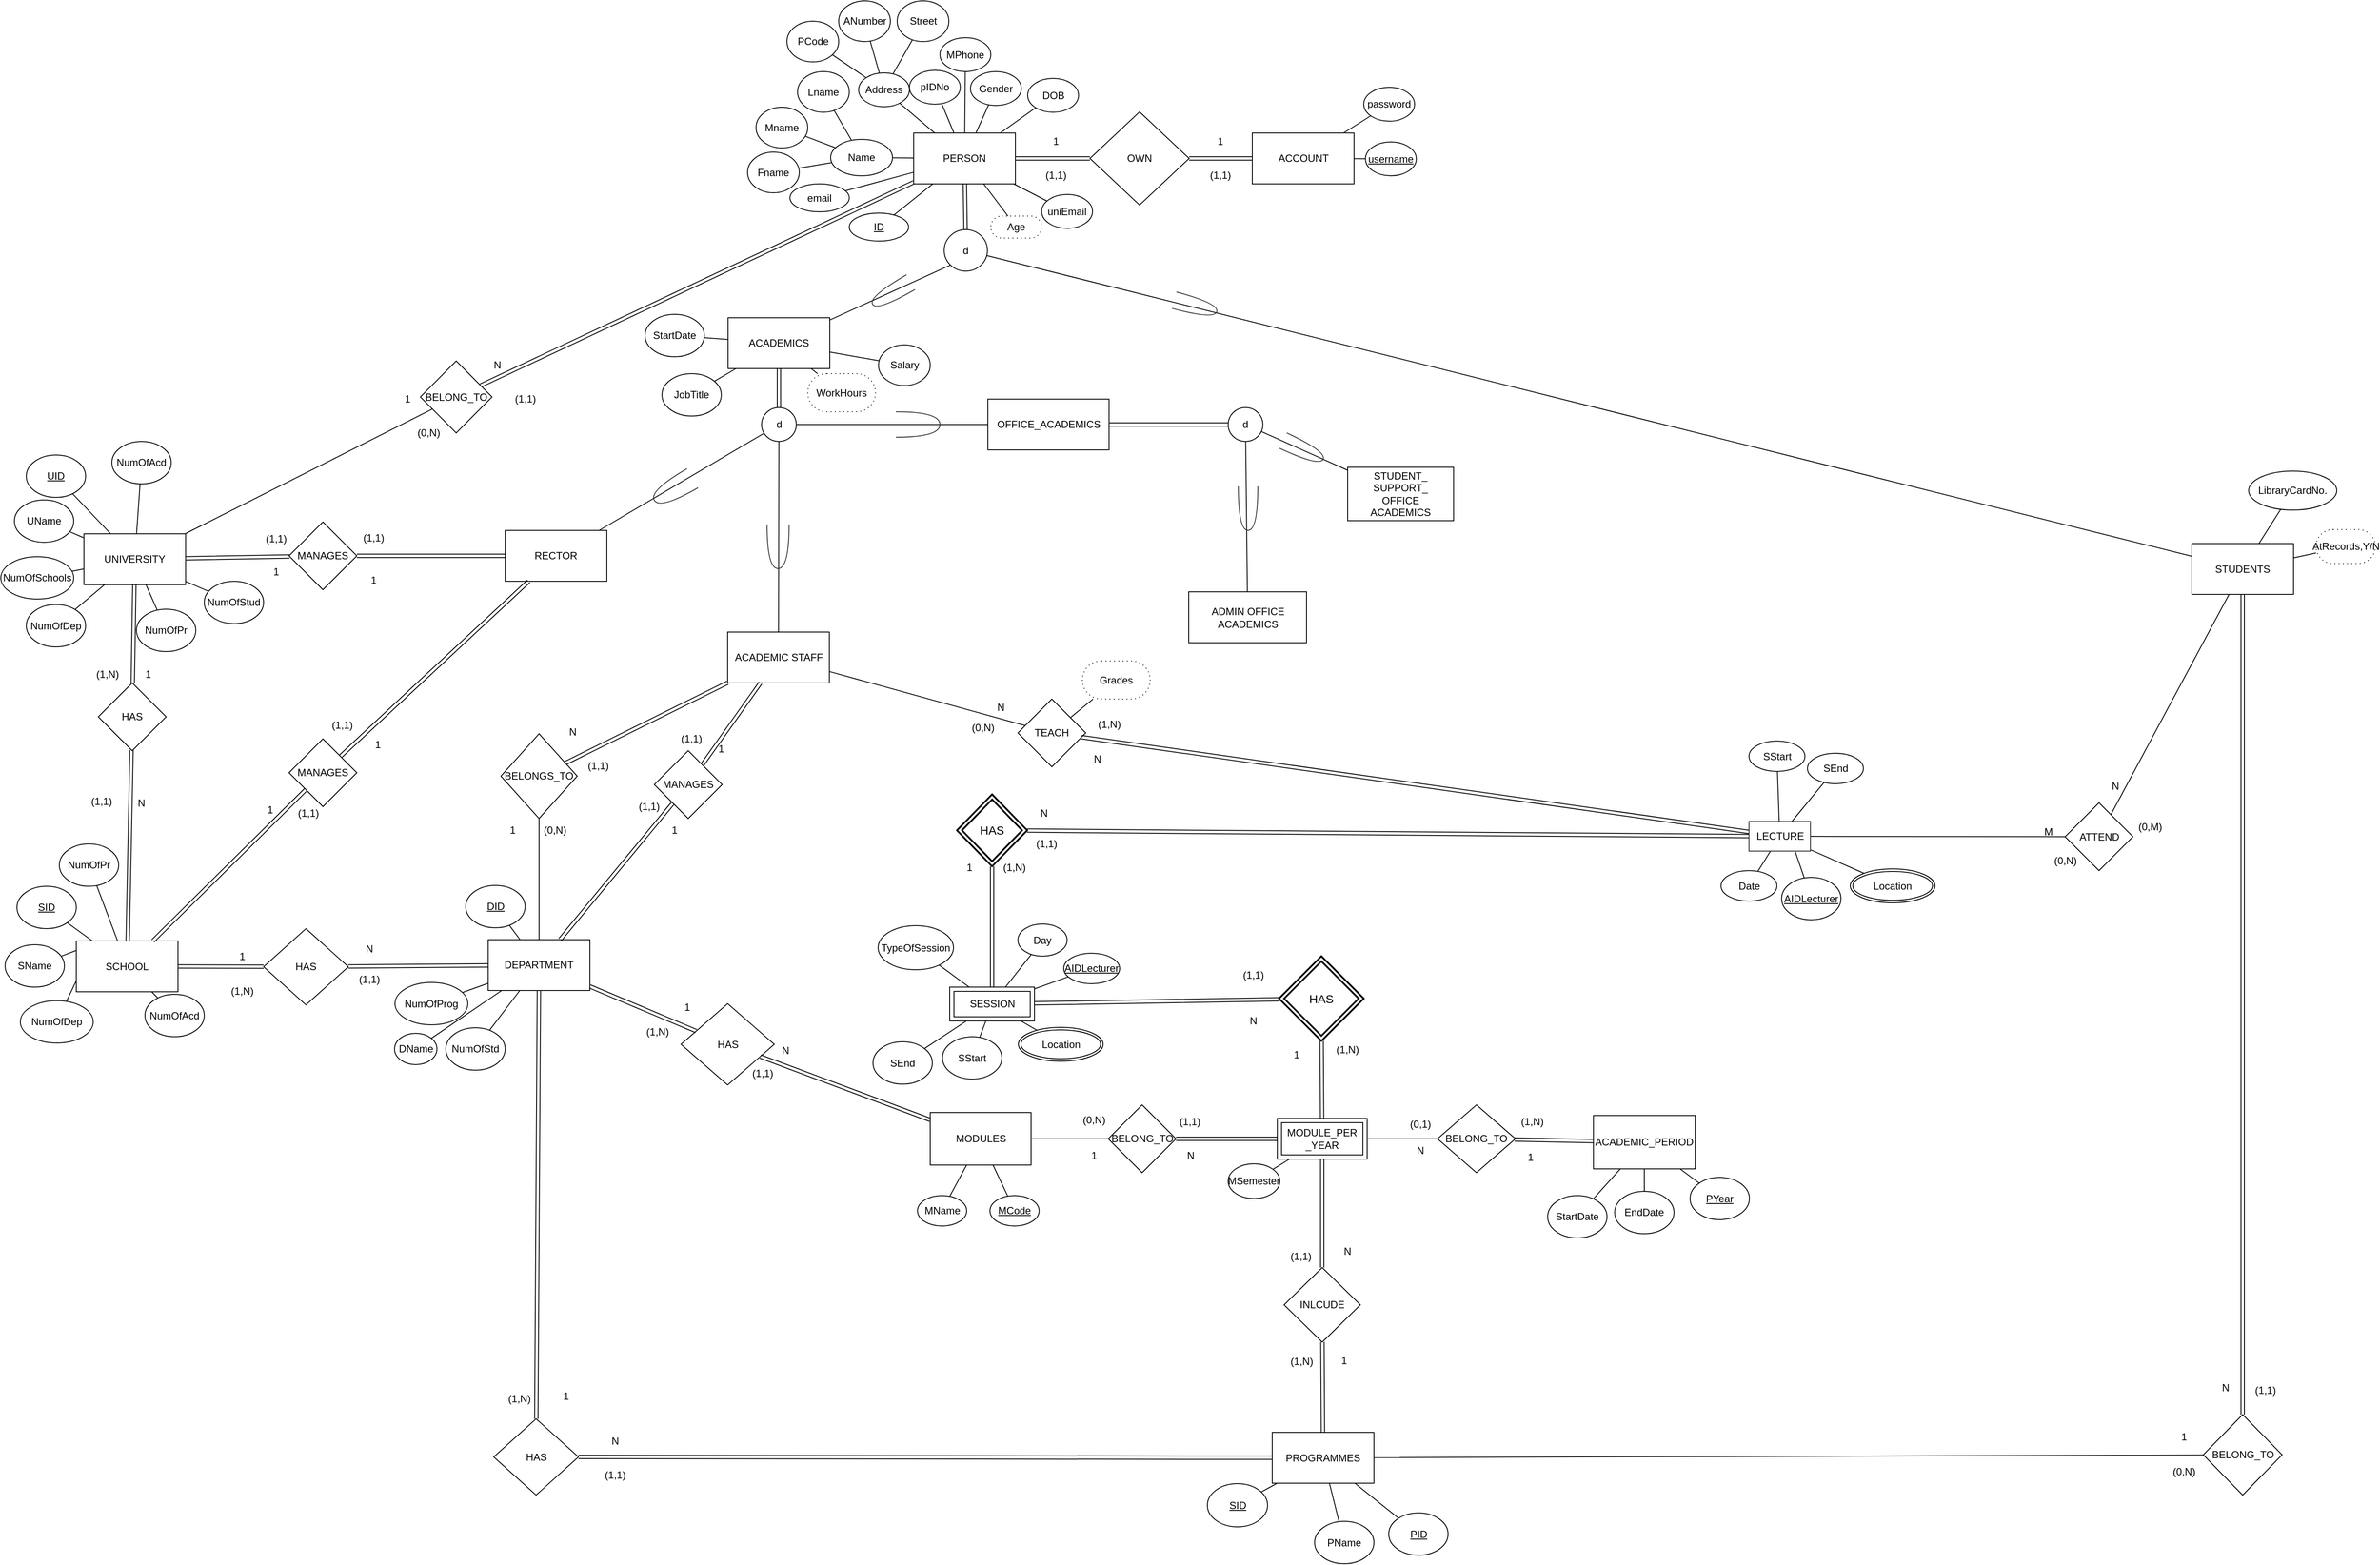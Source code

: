 <mxfile version="12.4.3" type="device" pages="1"><diagram id="20yT3Ka62WrpASpvx3sJ" name="Page-1"><mxGraphModel dx="3066" dy="3428" grid="1" gridSize="10" guides="1" tooltips="1" connect="1" arrows="1" fold="1" page="1" pageScale="1" pageWidth="1654" pageHeight="2336" math="0" shadow="0"><root><mxCell id="0"/><mxCell id="1" parent="0"/><mxCell id="_25nDhBuFBA24g3-NrgH-1" value="PERSON" style="rounded=0;whiteSpace=wrap;html=1;fillColor=none;" parent="1" vertex="1"><mxGeometry x="-378" y="-689" width="120" height="60" as="geometry"/></mxCell><mxCell id="_25nDhBuFBA24g3-NrgH-2" value="" style="shape=link;html=1;" parent="1" source="_25nDhBuFBA24g3-NrgH-3" target="_25nDhBuFBA24g3-NrgH-1" edge="1"><mxGeometry width="50" height="50" relative="1" as="geometry"><mxPoint x="87.5" y="-154" as="sourcePoint"/><mxPoint x="87.5" y="-204" as="targetPoint"/></mxGeometry></mxCell><mxCell id="_25nDhBuFBA24g3-NrgH-3" value="d" style="ellipse;whiteSpace=wrap;html=1;" parent="1" vertex="1"><mxGeometry x="-342" y="-575" width="51" height="49" as="geometry"/></mxCell><mxCell id="_25nDhBuFBA24g3-NrgH-4" value="OWN" style="rhombus;whiteSpace=wrap;html=1;" parent="1" vertex="1"><mxGeometry x="-170" y="-714" width="117" height="110" as="geometry"/></mxCell><mxCell id="_25nDhBuFBA24g3-NrgH-5" value="ACCOUNT" style="rounded=0;whiteSpace=wrap;html=1;fillColor=none;" parent="1" vertex="1"><mxGeometry x="21.5" y="-689" width="120" height="60" as="geometry"/></mxCell><mxCell id="_25nDhBuFBA24g3-NrgH-6" value="" style="shape=link;html=1;" parent="1" source="_25nDhBuFBA24g3-NrgH-1" target="_25nDhBuFBA24g3-NrgH-4" edge="1"><mxGeometry width="50" height="50" relative="1" as="geometry"><mxPoint x="-142" y="-429" as="sourcePoint"/><mxPoint x="-92" y="-479" as="targetPoint"/></mxGeometry></mxCell><mxCell id="_25nDhBuFBA24g3-NrgH-7" value="" style="shape=link;html=1;" parent="1" source="_25nDhBuFBA24g3-NrgH-5" target="_25nDhBuFBA24g3-NrgH-4" edge="1"><mxGeometry width="50" height="50" relative="1" as="geometry"><mxPoint x="-160" y="-434" as="sourcePoint"/><mxPoint x="-85.5" y="-434" as="targetPoint"/></mxGeometry></mxCell><mxCell id="_25nDhBuFBA24g3-NrgH-8" value="1" style="text;html=1;strokeColor=none;fillColor=none;align=center;verticalAlign=middle;whiteSpace=wrap;rounded=0;" parent="1" vertex="1"><mxGeometry x="-230" y="-689" width="40" height="20" as="geometry"/></mxCell><mxCell id="_25nDhBuFBA24g3-NrgH-9" value="(1,1)" style="text;html=1;strokeColor=none;fillColor=none;align=center;verticalAlign=middle;whiteSpace=wrap;rounded=0;" parent="1" vertex="1"><mxGeometry x="-230" y="-649" width="40" height="20" as="geometry"/></mxCell><mxCell id="_25nDhBuFBA24g3-NrgH-10" value="1" style="text;html=1;strokeColor=none;fillColor=none;align=center;verticalAlign=middle;whiteSpace=wrap;rounded=0;" parent="1" vertex="1"><mxGeometry x="-36" y="-689" width="40" height="20" as="geometry"/></mxCell><mxCell id="_25nDhBuFBA24g3-NrgH-11" value="(1,1)" style="text;html=1;strokeColor=none;fillColor=none;align=center;verticalAlign=middle;whiteSpace=wrap;rounded=0;" parent="1" vertex="1"><mxGeometry x="-36" y="-649" width="40" height="20" as="geometry"/></mxCell><mxCell id="_25nDhBuFBA24g3-NrgH-12" value="" style="endArrow=none;html=1;" parent="1" source="_25nDhBuFBA24g3-NrgH-1" target="_25nDhBuFBA24g3-NrgH-15" edge="1"><mxGeometry width="50" height="50" relative="1" as="geometry"><mxPoint x="-592" y="-719" as="sourcePoint"/><mxPoint x="-452" y="-699" as="targetPoint"/></mxGeometry></mxCell><mxCell id="_25nDhBuFBA24g3-NrgH-13" value="" style="endArrow=none;html=1;" parent="1" source="_25nDhBuFBA24g3-NrgH-1" target="_25nDhBuFBA24g3-NrgH-16" edge="1"><mxGeometry width="50" height="50" relative="1" as="geometry"><mxPoint x="-492" y="-749" as="sourcePoint"/><mxPoint x="-402" y="-729" as="targetPoint"/></mxGeometry></mxCell><mxCell id="_25nDhBuFBA24g3-NrgH-14" value="" style="endArrow=none;html=1;" parent="1" source="_25nDhBuFBA24g3-NrgH-1" target="_25nDhBuFBA24g3-NrgH-23" edge="1"><mxGeometry width="50" height="50" relative="1" as="geometry"><mxPoint x="-352" y="-789" as="sourcePoint"/><mxPoint x="-347" y="-879" as="targetPoint"/></mxGeometry></mxCell><mxCell id="_25nDhBuFBA24g3-NrgH-15" value="Name" style="ellipse;whiteSpace=wrap;html=1;" parent="1" vertex="1"><mxGeometry x="-476" y="-681.5" width="73" height="43" as="geometry"/></mxCell><mxCell id="_25nDhBuFBA24g3-NrgH-16" value="pIDNo" style="ellipse;whiteSpace=wrap;html=1;fontStyle=0" parent="1" vertex="1"><mxGeometry x="-383" y="-763" width="60" height="40" as="geometry"/></mxCell><mxCell id="_25nDhBuFBA24g3-NrgH-17" value="Fname" style="ellipse;whiteSpace=wrap;html=1;" parent="1" vertex="1"><mxGeometry x="-574" y="-666.5" width="61" height="48" as="geometry"/></mxCell><mxCell id="_25nDhBuFBA24g3-NrgH-18" value="Mname" style="ellipse;whiteSpace=wrap;html=1;" parent="1" vertex="1"><mxGeometry x="-564" y="-719.5" width="61" height="48" as="geometry"/></mxCell><mxCell id="_25nDhBuFBA24g3-NrgH-19" value="Lname" style="ellipse;whiteSpace=wrap;html=1;" parent="1" vertex="1"><mxGeometry x="-515" y="-761.5" width="61" height="48" as="geometry"/></mxCell><mxCell id="_25nDhBuFBA24g3-NrgH-20" value="" style="endArrow=none;html=1;" parent="1" source="_25nDhBuFBA24g3-NrgH-17" target="_25nDhBuFBA24g3-NrgH-15" edge="1"><mxGeometry width="50" height="50" relative="1" as="geometry"><mxPoint x="-523" y="-588.5" as="sourcePoint"/><mxPoint x="-473" y="-638.5" as="targetPoint"/></mxGeometry></mxCell><mxCell id="_25nDhBuFBA24g3-NrgH-21" value="" style="endArrow=none;html=1;" parent="1" source="_25nDhBuFBA24g3-NrgH-18" target="_25nDhBuFBA24g3-NrgH-15" edge="1"><mxGeometry width="50" height="50" relative="1" as="geometry"><mxPoint x="-533" y="-698.5" as="sourcePoint"/><mxPoint x="-563" y="-728.5" as="targetPoint"/></mxGeometry></mxCell><mxCell id="_25nDhBuFBA24g3-NrgH-22" value="" style="endArrow=none;html=1;" parent="1" source="_25nDhBuFBA24g3-NrgH-19" target="_25nDhBuFBA24g3-NrgH-15" edge="1"><mxGeometry width="50" height="50" relative="1" as="geometry"><mxPoint x="-563" y="-748.5" as="sourcePoint"/><mxPoint x="-513" y="-798.5" as="targetPoint"/></mxGeometry></mxCell><mxCell id="_25nDhBuFBA24g3-NrgH-23" value="Address" style="ellipse;whiteSpace=wrap;html=1;" parent="1" vertex="1"><mxGeometry x="-443" y="-760" width="60" height="40" as="geometry"/></mxCell><mxCell id="_25nDhBuFBA24g3-NrgH-24" value="PCode" style="ellipse;whiteSpace=wrap;html=1;" parent="1" vertex="1"><mxGeometry x="-527.5" y="-821" width="61" height="48" as="geometry"/></mxCell><mxCell id="_25nDhBuFBA24g3-NrgH-25" value="ANumber" style="ellipse;whiteSpace=wrap;html=1;" parent="1" vertex="1"><mxGeometry x="-466.5" y="-845" width="61" height="48" as="geometry"/></mxCell><mxCell id="_25nDhBuFBA24g3-NrgH-26" value="Street" style="ellipse;whiteSpace=wrap;html=1;" parent="1" vertex="1"><mxGeometry x="-397.5" y="-845" width="61" height="48" as="geometry"/></mxCell><mxCell id="_25nDhBuFBA24g3-NrgH-27" value="" style="endArrow=none;html=1;" parent="1" source="_25nDhBuFBA24g3-NrgH-23" target="_25nDhBuFBA24g3-NrgH-24" edge="1"><mxGeometry width="50" height="50" relative="1" as="geometry"><mxPoint x="-354.5" y="-740" as="sourcePoint"/><mxPoint x="-304.5" y="-790" as="targetPoint"/></mxGeometry></mxCell><mxCell id="_25nDhBuFBA24g3-NrgH-28" value="" style="endArrow=none;html=1;" parent="1" source="_25nDhBuFBA24g3-NrgH-23" target="_25nDhBuFBA24g3-NrgH-26" edge="1"><mxGeometry width="50" height="50" relative="1" as="geometry"><mxPoint x="-334.5" y="-750" as="sourcePoint"/><mxPoint x="-463.813" y="-771.409" as="targetPoint"/></mxGeometry></mxCell><mxCell id="_25nDhBuFBA24g3-NrgH-29" value="" style="endArrow=none;html=1;" parent="1" source="_25nDhBuFBA24g3-NrgH-23" target="_25nDhBuFBA24g3-NrgH-25" edge="1"><mxGeometry width="50" height="50" relative="1" as="geometry"><mxPoint x="-354.5" y="-750" as="sourcePoint"/><mxPoint x="-453.813" y="-761.409" as="targetPoint"/></mxGeometry></mxCell><mxCell id="_25nDhBuFBA24g3-NrgH-30" value="" style="endArrow=none;html=1;" parent="1" source="_25nDhBuFBA24g3-NrgH-5" target="_25nDhBuFBA24g3-NrgH-31" edge="1"><mxGeometry width="50" height="50" relative="1" as="geometry"><mxPoint x="-290.906" y="-669.0" as="sourcePoint"/><mxPoint x="141.359" y="-717.359" as="targetPoint"/></mxGeometry></mxCell><mxCell id="_25nDhBuFBA24g3-NrgH-31" value="password" style="ellipse;whiteSpace=wrap;html=1;" parent="1" vertex="1"><mxGeometry x="153" y="-743" width="60" height="40" as="geometry"/></mxCell><mxCell id="_25nDhBuFBA24g3-NrgH-34" value="" style="endArrow=none;html=1;" parent="1" source="_25nDhBuFBA24g3-NrgH-1" target="_25nDhBuFBA24g3-NrgH-36" edge="1"><mxGeometry width="50" height="50" relative="1" as="geometry"><mxPoint x="-318.527" y="-679.0" as="sourcePoint"/><mxPoint x="-330.644" y="-713.529" as="targetPoint"/></mxGeometry></mxCell><mxCell id="_25nDhBuFBA24g3-NrgH-35" value="" style="endArrow=none;html=1;" parent="1" source="_25nDhBuFBA24g3-NrgH-1" target="_25nDhBuFBA24g3-NrgH-37" edge="1"><mxGeometry width="50" height="50" relative="1" as="geometry"><mxPoint x="-308.527" y="-669.0" as="sourcePoint"/><mxPoint x="-272" y="-739" as="targetPoint"/></mxGeometry></mxCell><mxCell id="_25nDhBuFBA24g3-NrgH-36" value="MPhone" style="ellipse;whiteSpace=wrap;html=1;" parent="1" vertex="1"><mxGeometry x="-347" y="-801.5" width="60" height="40" as="geometry"/></mxCell><mxCell id="_25nDhBuFBA24g3-NrgH-37" value="Gender" style="ellipse;whiteSpace=wrap;html=1;" parent="1" vertex="1"><mxGeometry x="-311" y="-761.5" width="60" height="40" as="geometry"/></mxCell><mxCell id="_25nDhBuFBA24g3-NrgH-38" value="username" style="ellipse;whiteSpace=wrap;html=1;fontStyle=4" parent="1" vertex="1"><mxGeometry x="155" y="-678.5" width="60" height="40" as="geometry"/></mxCell><mxCell id="_25nDhBuFBA24g3-NrgH-39" value="" style="endArrow=none;html=1;" parent="1" source="_25nDhBuFBA24g3-NrgH-5" target="_25nDhBuFBA24g3-NrgH-38" edge="1"><mxGeometry width="50" height="50" relative="1" as="geometry"><mxPoint x="122.001" y="-679" as="sourcePoint"/><mxPoint x="150.999" y="-707.522" as="targetPoint"/></mxGeometry></mxCell><mxCell id="_25nDhBuFBA24g3-NrgH-40" value="DOB" style="ellipse;whiteSpace=wrap;html=1;" parent="1" vertex="1"><mxGeometry x="-243.5" y="-753.5" width="60" height="40" as="geometry"/></mxCell><mxCell id="_25nDhBuFBA24g3-NrgH-41" value="" style="endArrow=none;html=1;" parent="1" source="_25nDhBuFBA24g3-NrgH-1" target="_25nDhBuFBA24g3-NrgH-40" edge="1"><mxGeometry width="50" height="50" relative="1" as="geometry"><mxPoint x="-294.494" y="-679" as="sourcePoint"/><mxPoint x="-279.495" y="-712.319" as="targetPoint"/></mxGeometry></mxCell><mxCell id="_25nDhBuFBA24g3-NrgH-42" value="email" style="ellipse;whiteSpace=wrap;html=1;" parent="1" vertex="1"><mxGeometry x="-524" y="-629" width="70" height="33" as="geometry"/></mxCell><mxCell id="_25nDhBuFBA24g3-NrgH-43" value="" style="endArrow=none;html=1;" parent="1" source="_25nDhBuFBA24g3-NrgH-1" target="_25nDhBuFBA24g3-NrgH-42" edge="1"><mxGeometry width="50" height="50" relative="1" as="geometry"><mxPoint x="-368" y="-649.706" as="sourcePoint"/><mxPoint x="-393.0" y="-650" as="targetPoint"/></mxGeometry></mxCell><mxCell id="_25nDhBuFBA24g3-NrgH-44" value="Age" style="shape=ext;rounded=1;html=1;whiteSpace=wrap;dashed=1;dashPattern=1 4;arcSize=50;" parent="1" vertex="1"><mxGeometry x="-287" y="-591" width="60" height="26" as="geometry"/></mxCell><mxCell id="_25nDhBuFBA24g3-NrgH-45" value="" style="endArrow=none;html=1;" parent="1" source="_25nDhBuFBA24g3-NrgH-1" target="_25nDhBuFBA24g3-NrgH-44" edge="1"><mxGeometry width="50" height="50" relative="1" as="geometry"><mxPoint x="-265.876" y="-679" as="sourcePoint"/><mxPoint x="-223.945" y="-708.863" as="targetPoint"/></mxGeometry></mxCell><mxCell id="_25nDhBuFBA24g3-NrgH-46" value="ACADEMICS" style="rounded=0;whiteSpace=wrap;html=1;fillColor=none;" parent="1" vertex="1"><mxGeometry x="-597" y="-471" width="120" height="60" as="geometry"/></mxCell><mxCell id="_25nDhBuFBA24g3-NrgH-47" value="" style="endArrow=none;html=1;" parent="1" source="_25nDhBuFBA24g3-NrgH-48" target="_25nDhBuFBA24g3-NrgH-46" edge="1"><mxGeometry width="50" height="50" relative="1" as="geometry"><mxPoint x="-382" y="-454.5" as="sourcePoint"/><mxPoint x="-332" y="-454.5" as="targetPoint"/></mxGeometry></mxCell><mxCell id="_25nDhBuFBA24g3-NrgH-48" value="JobTitle" style="ellipse;whiteSpace=wrap;html=1;" parent="1" vertex="1"><mxGeometry x="-675" y="-405" width="70" height="50" as="geometry"/></mxCell><mxCell id="_25nDhBuFBA24g3-NrgH-49" value="Salary" style="ellipse;whiteSpace=wrap;html=1;" parent="1" vertex="1"><mxGeometry x="-419.5" y="-439" width="61" height="48" as="geometry"/></mxCell><mxCell id="_25nDhBuFBA24g3-NrgH-50" value="" style="endArrow=none;html=1;" parent="1" source="_25nDhBuFBA24g3-NrgH-46" target="_25nDhBuFBA24g3-NrgH-49" edge="1"><mxGeometry width="50" height="50" relative="1" as="geometry"><mxPoint x="-472.738" y="-461" as="sourcePoint"/><mxPoint x="-435.067" y="-481.827" as="targetPoint"/></mxGeometry></mxCell><mxCell id="_25nDhBuFBA24g3-NrgH-53" value="" style="endArrow=none;html=1;entryX=0;entryY=1;entryDx=0;entryDy=0;" parent="1" source="_25nDhBuFBA24g3-NrgH-46" target="_25nDhBuFBA24g3-NrgH-3" edge="1"><mxGeometry width="50" height="50" relative="1" as="geometry"><mxPoint x="-371" y="-385" as="sourcePoint"/><mxPoint x="-321" y="-435" as="targetPoint"/></mxGeometry></mxCell><mxCell id="_25nDhBuFBA24g3-NrgH-56" value="d" style="ellipse;whiteSpace=wrap;html=1;" parent="1" vertex="1"><mxGeometry x="-557.5" y="-365" width="41" height="40" as="geometry"/></mxCell><mxCell id="_25nDhBuFBA24g3-NrgH-57" value="" style="shape=link;html=1;" parent="1" source="_25nDhBuFBA24g3-NrgH-56" target="_25nDhBuFBA24g3-NrgH-46" edge="1"><mxGeometry width="50" height="50" relative="1" as="geometry"><mxPoint x="-611" y="-295" as="sourcePoint"/><mxPoint x="-561" y="-345" as="targetPoint"/></mxGeometry></mxCell><mxCell id="_25nDhBuFBA24g3-NrgH-61" value="RECTOR" style="rounded=0;whiteSpace=wrap;html=1;fillColor=none;" parent="1" vertex="1"><mxGeometry x="-860" y="-220" width="120" height="60" as="geometry"/></mxCell><mxCell id="_25nDhBuFBA24g3-NrgH-62" value="" style="endArrow=none;html=1;" parent="1" source="_25nDhBuFBA24g3-NrgH-61" target="_25nDhBuFBA24g3-NrgH-56" edge="1"><mxGeometry width="50" height="50" relative="1" as="geometry"><mxPoint x="-640" y="-240" as="sourcePoint"/><mxPoint x="-590" y="-290" as="targetPoint"/></mxGeometry></mxCell><mxCell id="_25nDhBuFBA24g3-NrgH-63" value="ACADEMIC STAFF" style="rounded=0;whiteSpace=wrap;html=1;fillColor=none;" parent="1" vertex="1"><mxGeometry x="-597.5" y="-100" width="120" height="60" as="geometry"/></mxCell><mxCell id="_25nDhBuFBA24g3-NrgH-64" value="" style="endArrow=none;html=1;" parent="1" source="_25nDhBuFBA24g3-NrgH-63" target="_25nDhBuFBA24g3-NrgH-56" edge="1"><mxGeometry width="50" height="50" relative="1" as="geometry"><mxPoint x="-730" y="-199.056" as="sourcePoint"/><mxPoint x="-546.198" y="-257.431" as="targetPoint"/></mxGeometry></mxCell><mxCell id="_25nDhBuFBA24g3-NrgH-65" value="OFFICE_ACADEMICS" style="rounded=0;whiteSpace=wrap;html=1;" parent="1" vertex="1"><mxGeometry x="-290.5" y="-375" width="143" height="60" as="geometry"/></mxCell><mxCell id="_25nDhBuFBA24g3-NrgH-66" value="" style="endArrow=none;html=1;" parent="1" source="_25nDhBuFBA24g3-NrgH-65" target="_25nDhBuFBA24g3-NrgH-56" edge="1"><mxGeometry width="50" height="50" relative="1" as="geometry"><mxPoint x="-724.5" y="-34.056" as="sourcePoint"/><mxPoint x="-540.698" y="-92.431" as="targetPoint"/></mxGeometry></mxCell><mxCell id="_25nDhBuFBA24g3-NrgH-67" value="UNIVERSITY" style="rounded=0;whiteSpace=wrap;html=1;fillColor=none;" parent="1" vertex="1"><mxGeometry x="-1357" y="-216" width="120" height="60" as="geometry"/></mxCell><mxCell id="_25nDhBuFBA24g3-NrgH-68" value="MANAGES" style="rhombus;whiteSpace=wrap;html=1;fillColor=#FFFFFF;" parent="1" vertex="1"><mxGeometry x="-1115" y="-230" width="80" height="80" as="geometry"/></mxCell><mxCell id="_25nDhBuFBA24g3-NrgH-69" value="" style="shape=link;html=1;" parent="1" source="_25nDhBuFBA24g3-NrgH-67" target="_25nDhBuFBA24g3-NrgH-68" edge="1"><mxGeometry width="50" height="50" relative="1" as="geometry"><mxPoint x="-1005" y="-241" as="sourcePoint"/><mxPoint x="-955" y="-291" as="targetPoint"/></mxGeometry></mxCell><mxCell id="_25nDhBuFBA24g3-NrgH-70" value="1" style="text;html=1;strokeColor=none;fillColor=none;align=center;verticalAlign=middle;whiteSpace=wrap;rounded=0;" parent="1" vertex="1"><mxGeometry x="-1150" y="-181" width="40" height="20" as="geometry"/></mxCell><mxCell id="_25nDhBuFBA24g3-NrgH-71" value="(1,1)" style="text;html=1;strokeColor=none;fillColor=none;align=center;verticalAlign=middle;whiteSpace=wrap;rounded=0;" parent="1" vertex="1"><mxGeometry x="-1150" y="-220" width="40" height="20" as="geometry"/></mxCell><mxCell id="_25nDhBuFBA24g3-NrgH-72" value="(1,1)" style="text;html=1;strokeColor=none;fillColor=none;align=center;verticalAlign=middle;whiteSpace=wrap;rounded=0;" parent="1" vertex="1"><mxGeometry x="-1035" y="-221" width="40" height="20" as="geometry"/></mxCell><mxCell id="_25nDhBuFBA24g3-NrgH-73" value="1" style="text;html=1;strokeColor=none;fillColor=none;align=center;verticalAlign=middle;whiteSpace=wrap;rounded=0;" parent="1" vertex="1"><mxGeometry x="-1035" y="-171" width="40" height="20" as="geometry"/></mxCell><mxCell id="_25nDhBuFBA24g3-NrgH-74" value="(1,N)" style="text;html=1;strokeColor=none;fillColor=none;align=center;verticalAlign=middle;whiteSpace=wrap;rounded=0;" parent="1" vertex="1"><mxGeometry x="-1349" y="-60" width="40" height="20" as="geometry"/></mxCell><mxCell id="_25nDhBuFBA24g3-NrgH-75" value="1" style="text;html=1;strokeColor=none;fillColor=none;align=center;verticalAlign=middle;whiteSpace=wrap;rounded=0;" parent="1" vertex="1"><mxGeometry x="-1301" y="-65" width="40" height="30" as="geometry"/></mxCell><mxCell id="_25nDhBuFBA24g3-NrgH-76" value="UID" style="ellipse;whiteSpace=wrap;html=1;fontStyle=4" parent="1" vertex="1"><mxGeometry x="-1425" y="-309" width="70" height="50" as="geometry"/></mxCell><mxCell id="_25nDhBuFBA24g3-NrgH-77" value="UName" style="ellipse;whiteSpace=wrap;html=1;" parent="1" vertex="1"><mxGeometry x="-1439" y="-256" width="70" height="50" as="geometry"/></mxCell><mxCell id="_25nDhBuFBA24g3-NrgH-78" value="NumOfSchools" style="ellipse;whiteSpace=wrap;html=1;" parent="1" vertex="1"><mxGeometry x="-1455" y="-189" width="86" height="50" as="geometry"/></mxCell><mxCell id="_25nDhBuFBA24g3-NrgH-79" value="NumOfDep" style="ellipse;whiteSpace=wrap;html=1;" parent="1" vertex="1"><mxGeometry x="-1425" y="-132.5" width="70" height="50" as="geometry"/></mxCell><mxCell id="_25nDhBuFBA24g3-NrgH-80" value="NumOfPr" style="ellipse;whiteSpace=wrap;html=1;" parent="1" vertex="1"><mxGeometry x="-1295" y="-127" width="70" height="50" as="geometry"/></mxCell><mxCell id="_25nDhBuFBA24g3-NrgH-81" value="NumOfStud" style="ellipse;whiteSpace=wrap;html=1;" parent="1" vertex="1"><mxGeometry x="-1215" y="-160" width="70" height="50" as="geometry"/></mxCell><mxCell id="_25nDhBuFBA24g3-NrgH-82" value="NumOfAcd" style="ellipse;whiteSpace=wrap;html=1;" parent="1" vertex="1"><mxGeometry x="-1324" y="-325" width="70" height="50" as="geometry"/></mxCell><mxCell id="_25nDhBuFBA24g3-NrgH-83" value="" style="endArrow=none;html=1;" parent="1" source="_25nDhBuFBA24g3-NrgH-76" target="_25nDhBuFBA24g3-NrgH-67" edge="1"><mxGeometry width="50" height="50" relative="1" as="geometry"><mxPoint x="-1535" y="-131" as="sourcePoint"/><mxPoint x="-1485" y="-181" as="targetPoint"/></mxGeometry></mxCell><mxCell id="_25nDhBuFBA24g3-NrgH-84" value="" style="endArrow=none;html=1;" parent="1" source="_25nDhBuFBA24g3-NrgH-77" target="_25nDhBuFBA24g3-NrgH-67" edge="1"><mxGeometry width="50" height="50" relative="1" as="geometry"><mxPoint x="-1525" y="-121.0" as="sourcePoint"/><mxPoint x="-1475" y="-171.0" as="targetPoint"/></mxGeometry></mxCell><mxCell id="_25nDhBuFBA24g3-NrgH-85" value="" style="endArrow=none;html=1;" parent="1" source="_25nDhBuFBA24g3-NrgH-78" target="_25nDhBuFBA24g3-NrgH-67" edge="1"><mxGeometry width="50" height="50" relative="1" as="geometry"><mxPoint x="-1515" y="-111.0" as="sourcePoint"/><mxPoint x="-1465" y="-161.0" as="targetPoint"/></mxGeometry></mxCell><mxCell id="_25nDhBuFBA24g3-NrgH-86" value="" style="endArrow=none;html=1;" parent="1" source="_25nDhBuFBA24g3-NrgH-79" target="_25nDhBuFBA24g3-NrgH-67" edge="1"><mxGeometry width="50" height="50" relative="1" as="geometry"><mxPoint x="-1505" y="-101.0" as="sourcePoint"/><mxPoint x="-1455" y="-151.0" as="targetPoint"/></mxGeometry></mxCell><mxCell id="_25nDhBuFBA24g3-NrgH-87" value="" style="endArrow=none;html=1;" parent="1" source="_25nDhBuFBA24g3-NrgH-67" target="_25nDhBuFBA24g3-NrgH-82" edge="1"><mxGeometry width="50" height="50" relative="1" as="geometry"><mxPoint x="-1525" y="-141" as="sourcePoint"/><mxPoint x="-1475" y="-191" as="targetPoint"/></mxGeometry></mxCell><mxCell id="_25nDhBuFBA24g3-NrgH-88" value="" style="endArrow=none;html=1;" parent="1" source="_25nDhBuFBA24g3-NrgH-67" target="_25nDhBuFBA24g3-NrgH-81" edge="1"><mxGeometry width="50" height="50" relative="1" as="geometry"><mxPoint x="-1515" y="-131.0" as="sourcePoint"/><mxPoint x="-1465" y="-181.0" as="targetPoint"/></mxGeometry></mxCell><mxCell id="_25nDhBuFBA24g3-NrgH-89" value="" style="endArrow=none;html=1;" parent="1" source="_25nDhBuFBA24g3-NrgH-67" target="_25nDhBuFBA24g3-NrgH-80" edge="1"><mxGeometry width="50" height="50" relative="1" as="geometry"><mxPoint x="-1505" y="-121.0" as="sourcePoint"/><mxPoint x="-1455" y="-171.0" as="targetPoint"/></mxGeometry></mxCell><mxCell id="_25nDhBuFBA24g3-NrgH-93" value="" style="shape=link;html=1;" parent="1" source="_25nDhBuFBA24g3-NrgH-68" target="_25nDhBuFBA24g3-NrgH-61" edge="1"><mxGeometry width="50" height="50" relative="1" as="geometry"><mxPoint x="-1240" y="-197" as="sourcePoint"/><mxPoint x="-1120" y="-197" as="targetPoint"/></mxGeometry></mxCell><mxCell id="_25nDhBuFBA24g3-NrgH-95" value="SCHOOL" style="rounded=0;whiteSpace=wrap;html=1;fillColor=none;" parent="1" vertex="1"><mxGeometry x="-1366" y="264.5" width="120" height="60" as="geometry"/></mxCell><mxCell id="_25nDhBuFBA24g3-NrgH-96" value="HAS" style="rhombus;whiteSpace=wrap;html=1;" parent="1" vertex="1"><mxGeometry x="-1340" y="-40" width="80" height="80" as="geometry"/></mxCell><mxCell id="_25nDhBuFBA24g3-NrgH-97" value="(1,1)" style="text;html=1;strokeColor=none;fillColor=none;align=center;verticalAlign=middle;whiteSpace=wrap;rounded=0;" parent="1" vertex="1"><mxGeometry x="-1356" y="90" width="40" height="20" as="geometry"/></mxCell><mxCell id="_25nDhBuFBA24g3-NrgH-98" value="N" style="text;html=1;strokeColor=none;fillColor=none;align=center;verticalAlign=middle;whiteSpace=wrap;rounded=0;" parent="1" vertex="1"><mxGeometry x="-1309" y="90" width="40" height="24" as="geometry"/></mxCell><mxCell id="_25nDhBuFBA24g3-NrgH-99" value="SID" style="ellipse;whiteSpace=wrap;html=1;fontStyle=4" parent="1" vertex="1"><mxGeometry x="-1436" y="200" width="70" height="50" as="geometry"/></mxCell><mxCell id="_25nDhBuFBA24g3-NrgH-100" value="SName" style="ellipse;whiteSpace=wrap;html=1;" parent="1" vertex="1"><mxGeometry x="-1450" y="269" width="70" height="50" as="geometry"/></mxCell><mxCell id="_25nDhBuFBA24g3-NrgH-101" value="NumOfDep" style="ellipse;whiteSpace=wrap;html=1;" parent="1" vertex="1"><mxGeometry x="-1432" y="335" width="86" height="50" as="geometry"/></mxCell><mxCell id="_25nDhBuFBA24g3-NrgH-103" value="" style="endArrow=none;html=1;" parent="1" source="_25nDhBuFBA24g3-NrgH-100" edge="1"><mxGeometry width="50" height="50" relative="1" as="geometry"><mxPoint x="-1536" y="370.0" as="sourcePoint"/><mxPoint x="-1366" y="275.734" as="targetPoint"/></mxGeometry></mxCell><mxCell id="_25nDhBuFBA24g3-NrgH-104" value="" style="endArrow=none;html=1;" parent="1" source="_25nDhBuFBA24g3-NrgH-101" edge="1"><mxGeometry width="50" height="50" relative="1" as="geometry"><mxPoint x="-1526" y="380.0" as="sourcePoint"/><mxPoint x="-1366" y="311.41" as="targetPoint"/></mxGeometry></mxCell><mxCell id="_25nDhBuFBA24g3-NrgH-105" value="NumOfPr" style="ellipse;whiteSpace=wrap;html=1;" parent="1" vertex="1"><mxGeometry x="-1386" y="150" width="70" height="50" as="geometry"/></mxCell><mxCell id="_25nDhBuFBA24g3-NrgH-106" value="NumOfAcd" style="ellipse;whiteSpace=wrap;html=1;" parent="1" vertex="1"><mxGeometry x="-1285" y="327.5" width="70" height="50" as="geometry"/></mxCell><mxCell id="_25nDhBuFBA24g3-NrgH-107" value="" style="endArrow=none;html=1;" parent="1" source="_25nDhBuFBA24g3-NrgH-99" target="_25nDhBuFBA24g3-NrgH-95" edge="1"><mxGeometry width="50" height="50" relative="1" as="geometry"><mxPoint x="-1536" y="344" as="sourcePoint"/><mxPoint x="-1486" y="294" as="targetPoint"/></mxGeometry></mxCell><mxCell id="_25nDhBuFBA24g3-NrgH-108" value="" style="endArrow=none;html=1;" parent="1" source="_25nDhBuFBA24g3-NrgH-95" target="_25nDhBuFBA24g3-NrgH-105" edge="1"><mxGeometry width="50" height="50" relative="1" as="geometry"><mxPoint x="-1231" y="228.5" as="sourcePoint"/><mxPoint x="-1181" y="178.5" as="targetPoint"/></mxGeometry></mxCell><mxCell id="_25nDhBuFBA24g3-NrgH-110" value="" style="endArrow=none;html=1;" parent="1" source="_25nDhBuFBA24g3-NrgH-106" target="_25nDhBuFBA24g3-NrgH-95" edge="1"><mxGeometry width="50" height="50" relative="1" as="geometry"><mxPoint x="-1506" y="374.0" as="sourcePoint"/><mxPoint x="-1456" y="324.0" as="targetPoint"/></mxGeometry></mxCell><mxCell id="_25nDhBuFBA24g3-NrgH-111" value="" style="shape=link;html=1;" parent="1" source="_25nDhBuFBA24g3-NrgH-67" target="_25nDhBuFBA24g3-NrgH-96" edge="1"><mxGeometry width="50" height="50" relative="1" as="geometry"><mxPoint x="-1025" y="-180" as="sourcePoint"/><mxPoint x="-850" y="-180" as="targetPoint"/></mxGeometry></mxCell><mxCell id="_25nDhBuFBA24g3-NrgH-112" value="" style="shape=link;html=1;" parent="1" source="_25nDhBuFBA24g3-NrgH-95" target="_25nDhBuFBA24g3-NrgH-96" edge="1"><mxGeometry width="50" height="50" relative="1" as="geometry"><mxPoint x="-1286.559" y="-146" as="sourcePoint"/><mxPoint x="-1283.08" y="90.58" as="targetPoint"/></mxGeometry></mxCell><mxCell id="_25nDhBuFBA24g3-NrgH-114" value="MANAGES" style="rhombus;whiteSpace=wrap;html=1;fillColor=#FFFFFF;" parent="1" vertex="1"><mxGeometry x="-1115" y="26" width="80" height="80" as="geometry"/></mxCell><mxCell id="_25nDhBuFBA24g3-NrgH-115" value="(1,1)" style="text;html=1;strokeColor=none;fillColor=none;align=center;verticalAlign=middle;whiteSpace=wrap;rounded=0;" parent="1" vertex="1"><mxGeometry x="-1112.5" y="104" width="40" height="20" as="geometry"/></mxCell><mxCell id="_25nDhBuFBA24g3-NrgH-116" value="1" style="text;html=1;strokeColor=none;fillColor=none;align=center;verticalAlign=middle;whiteSpace=wrap;rounded=0;" parent="1" vertex="1"><mxGeometry x="-1157.5" y="100" width="40" height="20" as="geometry"/></mxCell><mxCell id="_25nDhBuFBA24g3-NrgH-117" value="(1,1)" style="text;html=1;strokeColor=none;fillColor=none;align=center;verticalAlign=middle;whiteSpace=wrap;rounded=0;" parent="1" vertex="1"><mxGeometry x="-1072.5" width="40" height="20" as="geometry"/></mxCell><mxCell id="_25nDhBuFBA24g3-NrgH-118" value="1" style="text;html=1;strokeColor=none;fillColor=none;align=center;verticalAlign=middle;whiteSpace=wrap;rounded=0;" parent="1" vertex="1"><mxGeometry x="-1030" y="23" width="40" height="20" as="geometry"/></mxCell><mxCell id="_25nDhBuFBA24g3-NrgH-119" value="" style="shape=link;html=1;" parent="1" source="_25nDhBuFBA24g3-NrgH-114" target="_25nDhBuFBA24g3-NrgH-61" edge="1"><mxGeometry width="50" height="50" relative="1" as="geometry"><mxPoint x="-1295.389" y="274.5" as="sourcePoint"/><mxPoint x="-1290.799" y="49.201" as="targetPoint"/></mxGeometry></mxCell><mxCell id="_25nDhBuFBA24g3-NrgH-120" value="" style="shape=link;html=1;" parent="1" source="_25nDhBuFBA24g3-NrgH-114" target="_25nDhBuFBA24g3-NrgH-95" edge="1"><mxGeometry width="50" height="50" relative="1" as="geometry"><mxPoint x="-962.495" y="92.505" as="sourcePoint"/><mxPoint x="-808.99" y="-150" as="targetPoint"/></mxGeometry></mxCell><mxCell id="_25nDhBuFBA24g3-NrgH-121" value="DEPARTMENT" style="rounded=0;whiteSpace=wrap;html=1;fillColor=none;" parent="1" vertex="1"><mxGeometry x="-880" y="263" width="120" height="60" as="geometry"/></mxCell><mxCell id="_25nDhBuFBA24g3-NrgH-122" value="HAS" style="rhombus;whiteSpace=wrap;html=1;" parent="1" vertex="1"><mxGeometry x="-1145" y="250" width="100" height="90" as="geometry"/></mxCell><mxCell id="_25nDhBuFBA24g3-NrgH-123" value="" style="shape=link;html=1;" parent="1" source="_25nDhBuFBA24g3-NrgH-122" target="_25nDhBuFBA24g3-NrgH-121" edge="1"><mxGeometry width="50" height="50" relative="1" as="geometry"><mxPoint x="-765" y="332.5" as="sourcePoint"/><mxPoint x="-715" y="282.5" as="targetPoint"/></mxGeometry></mxCell><mxCell id="_25nDhBuFBA24g3-NrgH-124" value="1" style="text;html=1;strokeColor=none;fillColor=none;align=center;verticalAlign=middle;whiteSpace=wrap;rounded=0;" parent="1" vertex="1"><mxGeometry x="-1190" y="272.5" width="40" height="20" as="geometry"/></mxCell><mxCell id="_25nDhBuFBA24g3-NrgH-125" value="(1,N)" style="text;html=1;strokeColor=none;fillColor=none;align=center;verticalAlign=middle;whiteSpace=wrap;rounded=0;" parent="1" vertex="1"><mxGeometry x="-1190" y="313.5" width="40" height="20" as="geometry"/></mxCell><mxCell id="_25nDhBuFBA24g3-NrgH-126" value="N" style="text;html=1;strokeColor=none;fillColor=none;align=center;verticalAlign=middle;whiteSpace=wrap;rounded=0;" parent="1" vertex="1"><mxGeometry x="-1040" y="264" width="40" height="20" as="geometry"/></mxCell><mxCell id="_25nDhBuFBA24g3-NrgH-127" value="(1,1)" style="text;html=1;strokeColor=none;fillColor=none;align=center;verticalAlign=middle;whiteSpace=wrap;rounded=0;" parent="1" vertex="1"><mxGeometry x="-1040" y="300" width="40" height="20" as="geometry"/></mxCell><mxCell id="_25nDhBuFBA24g3-NrgH-128" value="DID" style="ellipse;whiteSpace=wrap;html=1;fontStyle=4" parent="1" vertex="1"><mxGeometry x="-906.5" y="199" width="70" height="50" as="geometry"/></mxCell><mxCell id="_25nDhBuFBA24g3-NrgH-129" value="DName" style="ellipse;whiteSpace=wrap;html=1;" parent="1" vertex="1"><mxGeometry x="-990.5" y="373.5" width="50" height="37" as="geometry"/></mxCell><mxCell id="_25nDhBuFBA24g3-NrgH-130" value="NumOfProg" style="ellipse;whiteSpace=wrap;html=1;" parent="1" vertex="1"><mxGeometry x="-990" y="313.5" width="86" height="50" as="geometry"/></mxCell><mxCell id="_25nDhBuFBA24g3-NrgH-131" value="NumOfStd" style="ellipse;whiteSpace=wrap;html=1;" parent="1" vertex="1"><mxGeometry x="-930" y="367" width="70" height="50" as="geometry"/></mxCell><mxCell id="_25nDhBuFBA24g3-NrgH-132" value="" style="endArrow=none;html=1;" parent="1" source="_25nDhBuFBA24g3-NrgH-128" target="_25nDhBuFBA24g3-NrgH-121" edge="1"><mxGeometry width="50" height="50" relative="1" as="geometry"><mxPoint x="-1100" y="397" as="sourcePoint"/><mxPoint x="-1050" y="347" as="targetPoint"/></mxGeometry></mxCell><mxCell id="_25nDhBuFBA24g3-NrgH-133" value="" style="endArrow=none;html=1;" parent="1" source="_25nDhBuFBA24g3-NrgH-129" target="_25nDhBuFBA24g3-NrgH-121" edge="1"><mxGeometry width="50" height="50" relative="1" as="geometry"><mxPoint x="-1090" y="407" as="sourcePoint"/><mxPoint x="-1040" y="357.0" as="targetPoint"/></mxGeometry></mxCell><mxCell id="_25nDhBuFBA24g3-NrgH-134" value="" style="endArrow=none;html=1;" parent="1" source="_25nDhBuFBA24g3-NrgH-130" target="_25nDhBuFBA24g3-NrgH-121" edge="1"><mxGeometry width="50" height="50" relative="1" as="geometry"><mxPoint x="-1080" y="417" as="sourcePoint"/><mxPoint x="-1030" y="367.0" as="targetPoint"/></mxGeometry></mxCell><mxCell id="_25nDhBuFBA24g3-NrgH-135" value="" style="endArrow=none;html=1;" parent="1" source="_25nDhBuFBA24g3-NrgH-131" target="_25nDhBuFBA24g3-NrgH-121" edge="1"><mxGeometry width="50" height="50" relative="1" as="geometry"><mxPoint x="-1070" y="427" as="sourcePoint"/><mxPoint x="-1020" y="377.0" as="targetPoint"/></mxGeometry></mxCell><mxCell id="_25nDhBuFBA24g3-NrgH-137" value="" style="shape=link;html=1;" parent="1" source="_25nDhBuFBA24g3-NrgH-122" target="_25nDhBuFBA24g3-NrgH-95" edge="1"><mxGeometry width="50" height="50" relative="1" as="geometry"><mxPoint x="-1085.109" y="95.891" as="sourcePoint"/><mxPoint x="-1265.672" y="274.5" as="targetPoint"/></mxGeometry></mxCell><mxCell id="_25nDhBuFBA24g3-NrgH-143" value="BELONGS_TO" style="rhombus;whiteSpace=wrap;html=1;" parent="1" vertex="1"><mxGeometry x="-865" y="20" width="90" height="100" as="geometry"/></mxCell><mxCell id="_25nDhBuFBA24g3-NrgH-144" value="" style="shape=link;html=1;" parent="1" source="_25nDhBuFBA24g3-NrgH-143" target="_25nDhBuFBA24g3-NrgH-63" edge="1"><mxGeometry width="50" height="50" relative="1" as="geometry"><mxPoint x="-1044.284" y="56.716" as="sourcePoint"/><mxPoint x="-822.227" y="-150" as="targetPoint"/></mxGeometry></mxCell><mxCell id="_25nDhBuFBA24g3-NrgH-145" value="" style="endArrow=none;html=1;" parent="1" source="_25nDhBuFBA24g3-NrgH-121" target="_25nDhBuFBA24g3-NrgH-143" edge="1"><mxGeometry width="50" height="50" relative="1" as="geometry"><mxPoint x="-535.3" y="-210" as="sourcePoint"/><mxPoint x="-536" y="-280" as="targetPoint"/></mxGeometry></mxCell><mxCell id="_25nDhBuFBA24g3-NrgH-146" value="(1,1)" style="text;html=1;strokeColor=none;fillColor=none;align=center;verticalAlign=middle;whiteSpace=wrap;rounded=0;" parent="1" vertex="1"><mxGeometry x="-770" y="48" width="40" height="20" as="geometry"/></mxCell><mxCell id="_25nDhBuFBA24g3-NrgH-148" value="(0,N)" style="text;html=1;strokeColor=none;fillColor=none;align=center;verticalAlign=middle;whiteSpace=wrap;rounded=0;" parent="1" vertex="1"><mxGeometry x="-821.5" y="124" width="40" height="20" as="geometry"/></mxCell><mxCell id="_25nDhBuFBA24g3-NrgH-149" value="1" style="text;html=1;strokeColor=none;fillColor=none;align=center;verticalAlign=middle;whiteSpace=wrap;rounded=0;" parent="1" vertex="1"><mxGeometry x="-871.5" y="124" width="40" height="20" as="geometry"/></mxCell><mxCell id="_25nDhBuFBA24g3-NrgH-150" value="N" style="text;html=1;strokeColor=none;fillColor=none;align=center;verticalAlign=middle;whiteSpace=wrap;rounded=0;" parent="1" vertex="1"><mxGeometry x="-800" y="8" width="40" height="20" as="geometry"/></mxCell><mxCell id="_25nDhBuFBA24g3-NrgH-151" value="MANAGES" style="rhombus;whiteSpace=wrap;html=1;" parent="1" vertex="1"><mxGeometry x="-684" y="40" width="80" height="80" as="geometry"/></mxCell><mxCell id="_25nDhBuFBA24g3-NrgH-152" value="" style="shape=link;html=1;" parent="1" source="_25nDhBuFBA24g3-NrgH-151" target="_25nDhBuFBA24g3-NrgH-63" edge="1"><mxGeometry width="50" height="50" relative="1" as="geometry"><mxPoint x="-785.688" y="57.014" as="sourcePoint"/><mxPoint x="-566.731" y="-150" as="targetPoint"/></mxGeometry></mxCell><mxCell id="_25nDhBuFBA24g3-NrgH-153" value="" style="shape=link;html=1;" parent="1" source="_25nDhBuFBA24g3-NrgH-151" target="_25nDhBuFBA24g3-NrgH-121" edge="1"><mxGeometry width="50" height="50" relative="1" as="geometry"><mxPoint x="-533.253" y="94.253" as="sourcePoint"/><mxPoint x="-534.809" y="-150" as="targetPoint"/></mxGeometry></mxCell><mxCell id="_25nDhBuFBA24g3-NrgH-154" value="(1,1)" style="text;html=1;strokeColor=none;fillColor=none;align=center;verticalAlign=middle;whiteSpace=wrap;rounded=0;" parent="1" vertex="1"><mxGeometry x="-660" y="16" width="40" height="20" as="geometry"/></mxCell><mxCell id="_25nDhBuFBA24g3-NrgH-155" value="1" style="text;html=1;strokeColor=none;fillColor=none;align=center;verticalAlign=middle;whiteSpace=wrap;rounded=0;" parent="1" vertex="1"><mxGeometry x="-625" y="28" width="40" height="20" as="geometry"/></mxCell><mxCell id="_25nDhBuFBA24g3-NrgH-156" value="(1,1)" style="text;html=1;strokeColor=none;fillColor=none;align=center;verticalAlign=middle;whiteSpace=wrap;rounded=0;direction=south;" parent="1" vertex="1"><mxGeometry x="-700" y="86" width="20" height="40" as="geometry"/></mxCell><mxCell id="_25nDhBuFBA24g3-NrgH-157" value="1" style="text;html=1;strokeColor=none;fillColor=none;align=center;verticalAlign=middle;whiteSpace=wrap;rounded=0;" parent="1" vertex="1"><mxGeometry x="-680" y="124" width="40" height="20" as="geometry"/></mxCell><mxCell id="_25nDhBuFBA24g3-NrgH-159" value="HAS" style="rhombus;whiteSpace=wrap;html=1;" parent="1" vertex="1"><mxGeometry x="-652.5" y="338.5" width="110" height="96" as="geometry"/></mxCell><mxCell id="_25nDhBuFBA24g3-NrgH-160" value="(1,N)" style="text;html=1;strokeColor=none;fillColor=#FFFFFF;align=center;verticalAlign=middle;whiteSpace=wrap;rounded=0;" parent="1" vertex="1"><mxGeometry x="-700" y="361.5" width="40" height="20" as="geometry"/></mxCell><mxCell id="_25nDhBuFBA24g3-NrgH-161" value="1" style="text;html=1;strokeColor=none;fillColor=#FFFFFF;align=center;verticalAlign=middle;whiteSpace=wrap;rounded=0;" parent="1" vertex="1"><mxGeometry x="-665" y="332.5" width="40" height="20" as="geometry"/></mxCell><mxCell id="_25nDhBuFBA24g3-NrgH-162" value="(1,1)" style="text;html=1;strokeColor=none;fillColor=none;align=center;verticalAlign=middle;whiteSpace=wrap;rounded=0;" parent="1" vertex="1"><mxGeometry x="-576.5" y="410.5" width="40" height="20" as="geometry"/></mxCell><mxCell id="_25nDhBuFBA24g3-NrgH-163" value="N" style="text;html=1;strokeColor=none;fillColor=none;align=center;verticalAlign=middle;whiteSpace=wrap;rounded=0;" parent="1" vertex="1"><mxGeometry x="-549" y="383.5" width="40" height="20" as="geometry"/></mxCell><mxCell id="_25nDhBuFBA24g3-NrgH-165" value="" style="shape=link;html=1;" parent="1" source="_25nDhBuFBA24g3-NrgH-159" target="_25nDhBuFBA24g3-NrgH-121" edge="1"><mxGeometry width="50" height="50" relative="1" as="geometry"><mxPoint x="-1035.401" y="304.639" as="sourcePoint"/><mxPoint x="-870" y="303.436" as="targetPoint"/></mxGeometry></mxCell><mxCell id="_25nDhBuFBA24g3-NrgH-166" value="" style="shape=link;html=1;" parent="1" source="_25nDhBuFBA24g3-NrgH-159" target="_25nDhBuFBA24g3-NrgH-168" edge="1"><mxGeometry width="50" height="50" relative="1" as="geometry"><mxPoint x="-828.131" y="473.206" as="sourcePoint"/><mxPoint x="-545" y="498" as="targetPoint"/></mxGeometry></mxCell><mxCell id="_25nDhBuFBA24g3-NrgH-168" value="MODULES" style="rounded=0;whiteSpace=wrap;html=1;fillColor=none;" parent="1" vertex="1"><mxGeometry x="-358.5" y="467" width="119" height="62" as="geometry"/></mxCell><mxCell id="_25nDhBuFBA24g3-NrgH-170" value="MName" style="ellipse;whiteSpace=wrap;html=1;fontStyle=0" parent="1" vertex="1"><mxGeometry x="-373.5" y="565" width="58" height="36" as="geometry"/></mxCell><mxCell id="_25nDhBuFBA24g3-NrgH-172" value="" style="endArrow=none;html=1;" parent="1" source="_25nDhBuFBA24g3-NrgH-177" target="_25nDhBuFBA24g3-NrgH-168" edge="1"><mxGeometry width="50" height="50" relative="1" as="geometry"><mxPoint x="-435.5" y="778.5" as="sourcePoint"/><mxPoint x="-385.5" y="728.5" as="targetPoint"/></mxGeometry></mxCell><mxCell id="_25nDhBuFBA24g3-NrgH-173" value="MCode" style="ellipse;whiteSpace=wrap;html=1;fontStyle=4" parent="1" vertex="1"><mxGeometry x="-288" y="565" width="58" height="36" as="geometry"/></mxCell><mxCell id="_25nDhBuFBA24g3-NrgH-174" value="" style="endArrow=none;html=1;" parent="1" source="_25nDhBuFBA24g3-NrgH-173" target="_25nDhBuFBA24g3-NrgH-168" edge="1"><mxGeometry width="50" height="50" relative="1" as="geometry"><mxPoint x="-239.943" y="635.244" as="sourcePoint"/><mxPoint x="-286.55" y="598.196" as="targetPoint"/></mxGeometry></mxCell><mxCell id="_25nDhBuFBA24g3-NrgH-177" value="BELONG_TO" style="rhombus;whiteSpace=wrap;html=1;" parent="1" vertex="1"><mxGeometry x="-148.5" y="458" width="80" height="80" as="geometry"/></mxCell><mxCell id="_25nDhBuFBA24g3-NrgH-178" value="N" style="text;html=1;strokeColor=none;fillColor=none;align=center;verticalAlign=middle;whiteSpace=wrap;rounded=0;" parent="1" vertex="1"><mxGeometry x="-71.5" y="507.5" width="40" height="20" as="geometry"/></mxCell><mxCell id="_25nDhBuFBA24g3-NrgH-179" value="1" style="text;html=1;strokeColor=none;fillColor=none;align=center;verticalAlign=middle;whiteSpace=wrap;rounded=0;" parent="1" vertex="1"><mxGeometry x="-185.5" y="507.5" width="40" height="20" as="geometry"/></mxCell><mxCell id="_25nDhBuFBA24g3-NrgH-180" value="(0,N)" style="text;html=1;strokeColor=none;fillColor=none;align=center;verticalAlign=middle;whiteSpace=wrap;rounded=0;" parent="1" vertex="1"><mxGeometry x="-185.5" y="466" width="40" height="20" as="geometry"/></mxCell><mxCell id="_25nDhBuFBA24g3-NrgH-181" value="" style="endArrow=none;html=1;" parent="1" source="_25nDhBuFBA24g3-NrgH-170" target="_25nDhBuFBA24g3-NrgH-168" edge="1"><mxGeometry width="50" height="50" relative="1" as="geometry"><mxPoint x="-201.147" y="338.353" as="sourcePoint"/><mxPoint x="-272.946" y="477" as="targetPoint"/></mxGeometry></mxCell><mxCell id="_25nDhBuFBA24g3-NrgH-182" value="(1,1)" style="text;html=1;strokeColor=none;fillColor=none;align=center;verticalAlign=middle;whiteSpace=wrap;rounded=0;" parent="1" vertex="1"><mxGeometry x="-72.5" y="468" width="40" height="20" as="geometry"/></mxCell><mxCell id="_25nDhBuFBA24g3-NrgH-183" value="MSemester" style="ellipse;whiteSpace=wrap;html=1;" parent="1" vertex="1"><mxGeometry x="-7" y="527.5" width="61" height="41" as="geometry"/></mxCell><mxCell id="_25nDhBuFBA24g3-NrgH-184" value="" style="endArrow=none;html=1;" parent="1" source="_25nDhBuFBA24g3-NrgH-183" target="_25nDhBuFBA24g3-NrgH-185" edge="1"><mxGeometry width="50" height="50" relative="1" as="geometry"><mxPoint x="-99.5" y="630" as="sourcePoint"/><mxPoint x="98.168" y="482" as="targetPoint"/></mxGeometry></mxCell><mxCell id="_25nDhBuFBA24g3-NrgH-185" value="MODULE_PER&lt;br&gt;_YEAR" style="shape=ext;margin=3;double=1;whiteSpace=wrap;html=1;align=center;fillColor=none;" parent="1" vertex="1"><mxGeometry x="51" y="474" width="106" height="48" as="geometry"/></mxCell><mxCell id="_25nDhBuFBA24g3-NrgH-186" value="" style="shape=link;html=1;" parent="1" source="_25nDhBuFBA24g3-NrgH-185" target="_25nDhBuFBA24g3-NrgH-177" edge="1"><mxGeometry width="50" height="50" relative="1" as="geometry"><mxPoint x="-570.5" y="508" as="sourcePoint"/><mxPoint x="-348.5" y="508" as="targetPoint"/></mxGeometry></mxCell><mxCell id="_25nDhBuFBA24g3-NrgH-188" value="ACADEMIC_PERIOD" style="rounded=0;whiteSpace=wrap;html=1;fillColor=none;" parent="1" vertex="1"><mxGeometry x="424" y="470.5" width="120" height="63" as="geometry"/></mxCell><mxCell id="_25nDhBuFBA24g3-NrgH-189" value="BELONG_TO" style="rhombus;whiteSpace=wrap;html=1;" parent="1" vertex="1"><mxGeometry x="240" y="458" width="92" height="80" as="geometry"/></mxCell><mxCell id="_25nDhBuFBA24g3-NrgH-190" value="" style="shape=link;html=1;" parent="1" source="_25nDhBuFBA24g3-NrgH-189" target="_25nDhBuFBA24g3-NrgH-188" edge="1"><mxGeometry width="50" height="50" relative="1" as="geometry"><mxPoint x="479.0" y="420.5" as="sourcePoint"/><mxPoint x="339" y="545.5" as="targetPoint"/></mxGeometry></mxCell><mxCell id="_25nDhBuFBA24g3-NrgH-191" value="(0,1)" style="text;html=1;strokeColor=none;fillColor=none;align=center;verticalAlign=middle;whiteSpace=wrap;rounded=0;" parent="1" vertex="1"><mxGeometry x="200" y="470.5" width="40" height="20" as="geometry"/></mxCell><mxCell id="_25nDhBuFBA24g3-NrgH-192" value="N" style="text;html=1;strokeColor=none;fillColor=none;align=center;verticalAlign=middle;whiteSpace=wrap;rounded=0;" parent="1" vertex="1"><mxGeometry x="200" y="502" width="40" height="20" as="geometry"/></mxCell><mxCell id="_25nDhBuFBA24g3-NrgH-193" value="(1,N)" style="text;html=1;strokeColor=none;fillColor=none;align=center;verticalAlign=middle;whiteSpace=wrap;rounded=0;" parent="1" vertex="1"><mxGeometry x="332" y="468" width="40" height="20" as="geometry"/></mxCell><mxCell id="_25nDhBuFBA24g3-NrgH-194" value="1" style="text;html=1;strokeColor=none;fillColor=none;align=center;verticalAlign=middle;whiteSpace=wrap;rounded=0;" parent="1" vertex="1"><mxGeometry x="330" y="510" width="40" height="20" as="geometry"/></mxCell><mxCell id="_25nDhBuFBA24g3-NrgH-195" value="EndDate" style="ellipse;whiteSpace=wrap;html=1;" parent="1" vertex="1"><mxGeometry x="449" y="560" width="70" height="50" as="geometry"/></mxCell><mxCell id="_25nDhBuFBA24g3-NrgH-196" value="StartDate" style="ellipse;whiteSpace=wrap;html=1;" parent="1" vertex="1"><mxGeometry x="370" y="565" width="70" height="50" as="geometry"/></mxCell><mxCell id="_25nDhBuFBA24g3-NrgH-197" value="" style="endArrow=none;html=1;" parent="1" source="_25nDhBuFBA24g3-NrgH-195" target="_25nDhBuFBA24g3-NrgH-188" edge="1"><mxGeometry width="50" height="50" relative="1" as="geometry"><mxPoint x="269" y="655" as="sourcePoint"/><mxPoint x="319" y="605" as="targetPoint"/></mxGeometry></mxCell><mxCell id="_25nDhBuFBA24g3-NrgH-198" value="" style="endArrow=none;html=1;" parent="1" source="_25nDhBuFBA24g3-NrgH-196" target="_25nDhBuFBA24g3-NrgH-188" edge="1"><mxGeometry width="50" height="50" relative="1" as="geometry"><mxPoint x="279" y="665.0" as="sourcePoint"/><mxPoint x="329" y="615.0" as="targetPoint"/></mxGeometry></mxCell><mxCell id="_25nDhBuFBA24g3-NrgH-199" value="PYear" style="ellipse;whiteSpace=wrap;html=1;fontStyle=4" parent="1" vertex="1"><mxGeometry x="538" y="543.5" width="70" height="50" as="geometry"/></mxCell><mxCell id="_25nDhBuFBA24g3-NrgH-200" value="" style="endArrow=none;html=1;" parent="1" source="_25nDhBuFBA24g3-NrgH-199" target="_25nDhBuFBA24g3-NrgH-188" edge="1"><mxGeometry width="50" height="50" relative="1" as="geometry"><mxPoint x="492.29" y="603.03" as="sourcePoint"/><mxPoint x="490.291" y="577" as="targetPoint"/></mxGeometry></mxCell><mxCell id="_25nDhBuFBA24g3-NrgH-201" value="" style="endArrow=none;html=1;" parent="1" source="_25nDhBuFBA24g3-NrgH-189" target="_25nDhBuFBA24g3-NrgH-185" edge="1"><mxGeometry width="50" height="50" relative="1" as="geometry"><mxPoint x="-138.5" y="508" as="sourcePoint"/><mxPoint x="-229.5" y="508" as="targetPoint"/></mxGeometry></mxCell><mxCell id="_25nDhBuFBA24g3-NrgH-202" value="HAS" style="shape=rhombus;double=1;strokeWidth=2;fontSize=17;perimeter=rhombusPerimeter;whiteSpace=wrap;html=1;align=center;fontSize=14;" parent="1" vertex="1"><mxGeometry x="53" y="282.5" width="100" height="100" as="geometry"/></mxCell><mxCell id="_25nDhBuFBA24g3-NrgH-203" value="1" style="text;html=1;strokeColor=none;fillColor=none;align=center;verticalAlign=middle;whiteSpace=wrap;rounded=0;" parent="1" vertex="1"><mxGeometry x="54" y="388.5" width="40" height="20" as="geometry"/></mxCell><mxCell id="_25nDhBuFBA24g3-NrgH-204" value="(1,N)" style="text;html=1;strokeColor=none;fillColor=none;align=center;verticalAlign=middle;whiteSpace=wrap;rounded=0;" parent="1" vertex="1"><mxGeometry x="114" y="382.5" width="40" height="20" as="geometry"/></mxCell><mxCell id="_25nDhBuFBA24g3-NrgH-205" value="" style="shape=link;html=1;" parent="1" source="_25nDhBuFBA24g3-NrgH-202" target="_25nDhBuFBA24g3-NrgH-185" edge="1"><mxGeometry width="50" height="50" relative="1" as="geometry"><mxPoint x="-570.5" y="508.0" as="sourcePoint"/><mxPoint x="-348.5" y="508.0" as="targetPoint"/></mxGeometry></mxCell><mxCell id="_25nDhBuFBA24g3-NrgH-206" value="N" style="text;html=1;strokeColor=none;fillColor=none;align=center;verticalAlign=middle;whiteSpace=wrap;rounded=0;" parent="1" vertex="1"><mxGeometry x="3" y="348.5" width="40" height="20" as="geometry"/></mxCell><mxCell id="_25nDhBuFBA24g3-NrgH-207" value="(1,1)" style="text;html=1;strokeColor=none;fillColor=none;align=center;verticalAlign=middle;whiteSpace=wrap;rounded=0;" parent="1" vertex="1"><mxGeometry x="3" y="295" width="40" height="20" as="geometry"/></mxCell><mxCell id="_25nDhBuFBA24g3-NrgH-210" value="" style="shape=link;html=1;" parent="1" source="_25nDhBuFBA24g3-NrgH-237" target="_25nDhBuFBA24g3-NrgH-202" edge="1"><mxGeometry width="50" height="50" relative="1" as="geometry"><mxPoint x="-212.5" y="333" as="sourcePoint"/><mxPoint x="-348.5" y="508.0" as="targetPoint"/></mxGeometry></mxCell><mxCell id="_25nDhBuFBA24g3-NrgH-229" value="SStart" style="ellipse;whiteSpace=wrap;html=1;" parent="1" vertex="1"><mxGeometry x="-344" y="377.5" width="70" height="50" as="geometry"/></mxCell><mxCell id="_25nDhBuFBA24g3-NrgH-230" value="AIDLecturer" style="ellipse;whiteSpace=wrap;html=1;fontStyle=4" parent="1" vertex="1"><mxGeometry x="-201" y="279" width="66" height="36" as="geometry"/></mxCell><mxCell id="_25nDhBuFBA24g3-NrgH-231" value="" style="endArrow=none;html=1;" parent="1" source="_25nDhBuFBA24g3-NrgH-229" target="_25nDhBuFBA24g3-NrgH-237" edge="1"><mxGeometry width="50" height="50" relative="1" as="geometry"><mxPoint x="-490.5" y="376" as="sourcePoint"/><mxPoint x="-316.865" y="317" as="targetPoint"/></mxGeometry></mxCell><mxCell id="_25nDhBuFBA24g3-NrgH-232" value="" style="endArrow=none;html=1;" parent="1" source="_25nDhBuFBA24g3-NrgH-230" target="_25nDhBuFBA24g3-NrgH-237" edge="1"><mxGeometry width="50" height="50" relative="1" as="geometry"><mxPoint x="-480.5" y="386.0" as="sourcePoint"/><mxPoint x="-231.394" y="317" as="targetPoint"/></mxGeometry></mxCell><mxCell id="_25nDhBuFBA24g3-NrgH-233" value="" style="endArrow=none;html=1;" parent="1" source="_25nDhBuFBA24g3-NrgH-243" target="_25nDhBuFBA24g3-NrgH-237" edge="1"><mxGeometry width="50" height="50" relative="1" as="geometry"><mxPoint x="-537.054" y="378.487" as="sourcePoint"/><mxPoint x="-517.801" y="368" as="targetPoint"/></mxGeometry></mxCell><mxCell id="_25nDhBuFBA24g3-NrgH-234" value="" style="endArrow=none;html=1;" parent="1" source="_25nDhBuFBA24g3-NrgH-242" target="_25nDhBuFBA24g3-NrgH-237" edge="1"><mxGeometry width="50" height="50" relative="1" as="geometry"><mxPoint x="-218.42" y="404.536" as="sourcePoint"/><mxPoint x="-257.617" y="368" as="targetPoint"/></mxGeometry></mxCell><mxCell id="_25nDhBuFBA24g3-NrgH-235" value="TypeOfSession" style="ellipse;whiteSpace=wrap;html=1;" parent="1" vertex="1"><mxGeometry x="-420" y="246.5" width="89" height="52" as="geometry"/></mxCell><mxCell id="_25nDhBuFBA24g3-NrgH-236" value="" style="endArrow=none;html=1;" parent="1" source="_25nDhBuFBA24g3-NrgH-235" target="_25nDhBuFBA24g3-NrgH-237" edge="1"><mxGeometry width="50" height="50" relative="1" as="geometry"><mxPoint x="-188.415" y="326.175" as="sourcePoint"/><mxPoint x="-272.922" y="317" as="targetPoint"/></mxGeometry></mxCell><mxCell id="_25nDhBuFBA24g3-NrgH-237" value="SESSION" style="shape=ext;margin=3;double=1;whiteSpace=wrap;html=1;align=center;fillColor=none;" parent="1" vertex="1"><mxGeometry x="-335.5" y="319" width="100" height="40" as="geometry"/></mxCell><mxCell id="_25nDhBuFBA24g3-NrgH-239" value="" style="endArrow=none;html=1;" parent="1" source="_25nDhBuFBA24g3-NrgH-241" target="_25nDhBuFBA24g3-NrgH-237" edge="1"><mxGeometry width="50" height="50" relative="1" as="geometry"><mxPoint x="-233.655" y="293.634" as="sourcePoint"/><mxPoint x="-255.857" y="339.5" as="targetPoint"/></mxGeometry></mxCell><mxCell id="_25nDhBuFBA24g3-NrgH-241" value="Day" style="ellipse;whiteSpace=wrap;html=1;" parent="1" vertex="1"><mxGeometry x="-255" y="244.5" width="58" height="38" as="geometry"/></mxCell><mxCell id="_25nDhBuFBA24g3-NrgH-242" value="Location" style="ellipse;shape=doubleEllipse;margin=3;whiteSpace=wrap;html=1;align=center;fillColor=#FFFFFF;" parent="1" vertex="1"><mxGeometry x="-254.5" y="366.5" width="100" height="40" as="geometry"/></mxCell><mxCell id="_25nDhBuFBA24g3-NrgH-243" value="SEnd" style="ellipse;whiteSpace=wrap;html=1;" parent="1" vertex="1"><mxGeometry x="-426" y="383.5" width="70" height="50" as="geometry"/></mxCell><mxCell id="_25nDhBuFBA24g3-NrgH-244" value="1" style="text;html=1;strokeColor=none;fillColor=none;align=center;verticalAlign=middle;whiteSpace=wrap;rounded=0;" parent="1" vertex="1"><mxGeometry x="-332.5" y="168" width="40" height="20" as="geometry"/></mxCell><mxCell id="_25nDhBuFBA24g3-NrgH-245" value="(1,N)" style="text;html=1;strokeColor=none;fillColor=none;align=center;verticalAlign=middle;whiteSpace=wrap;rounded=0;" parent="1" vertex="1"><mxGeometry x="-279.5" y="168" width="40" height="20" as="geometry"/></mxCell><mxCell id="_25nDhBuFBA24g3-NrgH-246" value="HAS" style="shape=rhombus;double=1;strokeWidth=2;fontSize=17;perimeter=rhombusPerimeter;whiteSpace=wrap;html=1;align=center;fontSize=14;" parent="1" vertex="1"><mxGeometry x="-327" y="91.5" width="83" height="85" as="geometry"/></mxCell><mxCell id="_25nDhBuFBA24g3-NrgH-250" value="Date" style="ellipse;whiteSpace=wrap;html=1;fontStyle=0" parent="1" vertex="1"><mxGeometry x="574.5" y="181.5" width="66" height="36" as="geometry"/></mxCell><mxCell id="_25nDhBuFBA24g3-NrgH-251" value="N" style="text;html=1;strokeColor=none;fillColor=none;align=center;verticalAlign=middle;whiteSpace=wrap;rounded=0;" parent="1" vertex="1"><mxGeometry x="-244" y="103.5" width="40" height="20" as="geometry"/></mxCell><mxCell id="_25nDhBuFBA24g3-NrgH-252" value="(1,1)" style="text;html=1;strokeColor=none;fillColor=none;align=center;verticalAlign=middle;whiteSpace=wrap;rounded=0;" parent="1" vertex="1"><mxGeometry x="-241" y="140" width="40" height="20" as="geometry"/></mxCell><mxCell id="_25nDhBuFBA24g3-NrgH-253" value="AIDLecturer" style="ellipse;whiteSpace=wrap;html=1;fontStyle=4" parent="1" vertex="1"><mxGeometry x="646" y="189.5" width="70" height="50" as="geometry"/></mxCell><mxCell id="_25nDhBuFBA24g3-NrgH-254" value="" style="endArrow=none;html=1;entryX=0.75;entryY=1;entryDx=0;entryDy=0;" parent="1" source="_25nDhBuFBA24g3-NrgH-253" target="qPTbKI9rDpFBIkuMR3M5-27" edge="1"><mxGeometry width="50" height="50" relative="1" as="geometry"><mxPoint x="232.173" y="338.829" as="sourcePoint"/><mxPoint x="658.63" y="165.5" as="targetPoint"/></mxGeometry></mxCell><mxCell id="_25nDhBuFBA24g3-NrgH-256" value="" style="endArrow=none;html=1;" parent="1" source="_25nDhBuFBA24g3-NrgH-250" target="qPTbKI9rDpFBIkuMR3M5-27" edge="1"><mxGeometry width="50" height="50" relative="1" as="geometry"><mxPoint x="682.352" y="45.631" as="sourcePoint"/><mxPoint x="633.944" y="165.5" as="targetPoint"/></mxGeometry></mxCell><mxCell id="_25nDhBuFBA24g3-NrgH-257" value="SStart" style="ellipse;whiteSpace=wrap;html=1;fontStyle=0" parent="1" vertex="1"><mxGeometry x="607.5" y="28.5" width="66" height="36" as="geometry"/></mxCell><mxCell id="_25nDhBuFBA24g3-NrgH-258" value="SEnd" style="ellipse;whiteSpace=wrap;html=1;fontStyle=0" parent="1" vertex="1"><mxGeometry x="676.5" y="43" width="66" height="36" as="geometry"/></mxCell><mxCell id="_25nDhBuFBA24g3-NrgH-259" value="Location" style="ellipse;shape=doubleEllipse;margin=3;whiteSpace=wrap;html=1;align=center;fillColor=#FFFFFF;" parent="1" vertex="1"><mxGeometry x="727" y="179.5" width="100" height="40" as="geometry"/></mxCell><mxCell id="_25nDhBuFBA24g3-NrgH-260" value="" style="endArrow=none;html=1;" parent="1" source="_25nDhBuFBA24g3-NrgH-257" target="qPTbKI9rDpFBIkuMR3M5-27" edge="1"><mxGeometry width="50" height="50" relative="1" as="geometry"><mxPoint x="593.593" y="60.523" as="sourcePoint"/><mxPoint x="647.682" y="125.5" as="targetPoint"/></mxGeometry></mxCell><mxCell id="_25nDhBuFBA24g3-NrgH-261" value="" style="endArrow=none;html=1;" parent="1" source="_25nDhBuFBA24g3-NrgH-258" target="qPTbKI9rDpFBIkuMR3M5-27" edge="1"><mxGeometry width="50" height="50" relative="1" as="geometry"><mxPoint x="661.151" y="80.985" as="sourcePoint"/><mxPoint x="663.701" y="125.5" as="targetPoint"/></mxGeometry></mxCell><mxCell id="_25nDhBuFBA24g3-NrgH-262" value="" style="endArrow=none;html=1;" parent="1" source="_25nDhBuFBA24g3-NrgH-259" target="qPTbKI9rDpFBIkuMR3M5-27" edge="1"><mxGeometry width="50" height="50" relative="1" as="geometry"><mxPoint x="661.151" y="80.985" as="sourcePoint"/><mxPoint x="696.722" y="165.5" as="targetPoint"/></mxGeometry></mxCell><mxCell id="_25nDhBuFBA24g3-NrgH-265" value="" style="shape=link;html=1;" parent="1" source="_25nDhBuFBA24g3-NrgH-246" target="qPTbKI9rDpFBIkuMR3M5-27" edge="1"><mxGeometry width="50" height="50" relative="1" as="geometry"><mxPoint x="-431.448" y="65.052" as="sourcePoint"/><mxPoint x="599.5" y="144.885" as="targetPoint"/></mxGeometry></mxCell><mxCell id="_25nDhBuFBA24g3-NrgH-267" value="" style="endArrow=none;html=1;" parent="1" source="_25nDhBuFBA24g3-NrgH-273" target="_25nDhBuFBA24g3-NrgH-268" edge="1"><mxGeometry width="50" height="50" relative="1" as="geometry"><mxPoint x="-253.234" y="73.234" as="sourcePoint"/><mxPoint x="970" y="-51.5" as="targetPoint"/></mxGeometry></mxCell><mxCell id="_25nDhBuFBA24g3-NrgH-268" value="Grades" style="shape=ext;rounded=1;html=1;whiteSpace=wrap;dashed=1;dashPattern=1 4;arcSize=50;" parent="1" vertex="1"><mxGeometry x="-179" y="-66" width="80" height="45" as="geometry"/></mxCell><mxCell id="_25nDhBuFBA24g3-NrgH-269" value="(1,N)" style="text;html=1;strokeColor=none;fillColor=none;align=center;verticalAlign=middle;whiteSpace=wrap;rounded=0;" parent="1" vertex="1"><mxGeometry x="-167.5" y="-1" width="40" height="20" as="geometry"/></mxCell><mxCell id="_25nDhBuFBA24g3-NrgH-270" value="(0,N)" style="text;html=1;strokeColor=none;fillColor=none;align=center;verticalAlign=middle;whiteSpace=wrap;rounded=0;" parent="1" vertex="1"><mxGeometry x="-316" y="3" width="40" height="20" as="geometry"/></mxCell><mxCell id="_25nDhBuFBA24g3-NrgH-271" value="N" style="text;html=1;strokeColor=none;fillColor=none;align=center;verticalAlign=middle;whiteSpace=wrap;rounded=0;" parent="1" vertex="1"><mxGeometry x="-295" y="-21" width="40" height="20" as="geometry"/></mxCell><mxCell id="_25nDhBuFBA24g3-NrgH-272" value="N" style="text;html=1;strokeColor=none;fillColor=none;align=center;verticalAlign=middle;whiteSpace=wrap;rounded=0;" parent="1" vertex="1"><mxGeometry x="-181" y="41" width="40" height="17" as="geometry"/></mxCell><mxCell id="_25nDhBuFBA24g3-NrgH-273" value="TEACH" style="rhombus;whiteSpace=wrap;html=1;" parent="1" vertex="1"><mxGeometry x="-255" y="-21" width="80" height="80" as="geometry"/></mxCell><mxCell id="_25nDhBuFBA24g3-NrgH-274" value="" style="shape=link;html=1;" parent="1" source="qPTbKI9rDpFBIkuMR3M5-27" target="_25nDhBuFBA24g3-NrgH-273" edge="1"><mxGeometry width="50" height="50" relative="1" as="geometry"><mxPoint x="599.5" y="138.184" as="sourcePoint"/><mxPoint x="-374.1" y="-30" as="targetPoint"/></mxGeometry></mxCell><mxCell id="_25nDhBuFBA24g3-NrgH-275" value="" style="endArrow=none;html=1;" parent="1" source="_25nDhBuFBA24g3-NrgH-273" target="_25nDhBuFBA24g3-NrgH-63" edge="1"><mxGeometry width="50" height="50" relative="1" as="geometry"><mxPoint x="-314" y="-209.232" as="sourcePoint"/><mxPoint x="-517.095" y="-292.266" as="targetPoint"/></mxGeometry></mxCell><mxCell id="_25nDhBuFBA24g3-NrgH-279" value="HAS" style="rhombus;whiteSpace=wrap;html=1;" parent="1" vertex="1"><mxGeometry x="-873.5" y="828.5" width="100" height="90" as="geometry"/></mxCell><mxCell id="_25nDhBuFBA24g3-NrgH-280" value="1" style="text;html=1;strokeColor=none;fillColor=#FFFFFF;align=center;verticalAlign=middle;whiteSpace=wrap;rounded=0;" parent="1" vertex="1"><mxGeometry x="-808.5" y="792" width="40" height="20" as="geometry"/></mxCell><mxCell id="_25nDhBuFBA24g3-NrgH-281" value="(1,N)" style="text;html=1;strokeColor=none;fillColor=#FFFFFF;align=center;verticalAlign=middle;whiteSpace=wrap;rounded=0;" parent="1" vertex="1"><mxGeometry x="-863.5" y="794.5" width="40" height="20" as="geometry"/></mxCell><mxCell id="_25nDhBuFBA24g3-NrgH-282" value="N" style="text;html=1;strokeColor=none;fillColor=#FFFFFF;align=center;verticalAlign=middle;whiteSpace=wrap;rounded=0;" parent="1" vertex="1"><mxGeometry x="-750" y="844.5" width="40" height="20" as="geometry"/></mxCell><mxCell id="_25nDhBuFBA24g3-NrgH-283" value="(1,1)" style="text;html=1;strokeColor=none;fillColor=#FFFFFF;align=center;verticalAlign=middle;whiteSpace=wrap;rounded=0;" parent="1" vertex="1"><mxGeometry x="-750" y="884.5" width="40" height="20" as="geometry"/></mxCell><mxCell id="_25nDhBuFBA24g3-NrgH-287" value="" style="shape=link;html=1;" parent="1" source="_25nDhBuFBA24g3-NrgH-279" target="_25nDhBuFBA24g3-NrgH-121" edge="1"><mxGeometry width="50" height="50" relative="1" as="geometry"><mxPoint x="-624.624" y="380.899" as="sourcePoint"/><mxPoint x="-750" y="328.213" as="targetPoint"/></mxGeometry></mxCell><mxCell id="_25nDhBuFBA24g3-NrgH-288" value="" style="shape=link;html=1;" parent="1" source="_25nDhBuFBA24g3-NrgH-279" target="_25nDhBuFBA24g3-NrgH-289" edge="1"><mxGeometry width="50" height="50" relative="1" as="geometry"><mxPoint x="-806.09" y="460.981" as="sourcePoint"/><mxPoint x="-819" y="640" as="targetPoint"/></mxGeometry></mxCell><mxCell id="_25nDhBuFBA24g3-NrgH-289" value="PROGRAMMES" style="rounded=0;whiteSpace=wrap;html=1;fillColor=none;" parent="1" vertex="1"><mxGeometry x="45" y="844.5" width="120" height="60" as="geometry"/></mxCell><mxCell id="_25nDhBuFBA24g3-NrgH-290" value="PID" style="ellipse;whiteSpace=wrap;html=1;fontStyle=4" parent="1" vertex="1"><mxGeometry x="182.5" y="939.5" width="70" height="50" as="geometry"/></mxCell><mxCell id="_25nDhBuFBA24g3-NrgH-291" value="PName" style="ellipse;whiteSpace=wrap;html=1;" parent="1" vertex="1"><mxGeometry x="95" y="949.5" width="70" height="50" as="geometry"/></mxCell><mxCell id="_25nDhBuFBA24g3-NrgH-292" value="SID" style="ellipse;whiteSpace=wrap;html=1;fontStyle=4" parent="1" vertex="1"><mxGeometry x="-31.5" y="905" width="71" height="51" as="geometry"/></mxCell><mxCell id="_25nDhBuFBA24g3-NrgH-294" value="" style="endArrow=none;html=1;" parent="1" source="_25nDhBuFBA24g3-NrgH-290" target="_25nDhBuFBA24g3-NrgH-289" edge="1"><mxGeometry width="50" height="50" relative="1" as="geometry"><mxPoint x="-111.5" y="985" as="sourcePoint"/><mxPoint x="-61.5" y="935" as="targetPoint"/></mxGeometry></mxCell><mxCell id="_25nDhBuFBA24g3-NrgH-295" value="" style="endArrow=none;html=1;" parent="1" source="_25nDhBuFBA24g3-NrgH-291" target="_25nDhBuFBA24g3-NrgH-289" edge="1"><mxGeometry width="50" height="50" relative="1" as="geometry"><mxPoint x="-101.5" y="995" as="sourcePoint"/><mxPoint x="-51.5" y="945.0" as="targetPoint"/></mxGeometry></mxCell><mxCell id="_25nDhBuFBA24g3-NrgH-296" value="" style="endArrow=none;html=1;" parent="1" source="_25nDhBuFBA24g3-NrgH-292" target="_25nDhBuFBA24g3-NrgH-289" edge="1"><mxGeometry width="50" height="50" relative="1" as="geometry"><mxPoint x="-91.5" y="1005" as="sourcePoint"/><mxPoint x="-41.5" y="955.0" as="targetPoint"/></mxGeometry></mxCell><mxCell id="_25nDhBuFBA24g3-NrgH-302" value="INLCUDE" style="rhombus;whiteSpace=wrap;html=1;" parent="1" vertex="1"><mxGeometry x="59" y="650" width="90" height="88" as="geometry"/></mxCell><mxCell id="_25nDhBuFBA24g3-NrgH-303" value="(1,N)" style="text;html=1;strokeColor=none;fillColor=none;align=center;verticalAlign=middle;whiteSpace=wrap;rounded=0;" parent="1" vertex="1"><mxGeometry x="60" y="751" width="40" height="20" as="geometry"/></mxCell><mxCell id="_25nDhBuFBA24g3-NrgH-304" value="1" style="text;html=1;strokeColor=none;fillColor=none;align=center;verticalAlign=middle;whiteSpace=wrap;rounded=0;" parent="1" vertex="1"><mxGeometry x="110" y="750" width="40" height="20" as="geometry"/></mxCell><mxCell id="_25nDhBuFBA24g3-NrgH-305" value="" style="shape=link;html=1;" parent="1" source="_25nDhBuFBA24g3-NrgH-302" target="_25nDhBuFBA24g3-NrgH-289" edge="1"><mxGeometry width="50" height="50" relative="1" as="geometry"><mxPoint x="-763.56" y="883.554" as="sourcePoint"/><mxPoint x="55" y="884.435" as="targetPoint"/></mxGeometry></mxCell><mxCell id="_25nDhBuFBA24g3-NrgH-306" value="" style="shape=link;html=1;" parent="1" source="_25nDhBuFBA24g3-NrgH-185" target="_25nDhBuFBA24g3-NrgH-302" edge="1"><mxGeometry width="50" height="50" relative="1" as="geometry"><mxPoint x="-636.5" y="548" as="sourcePoint"/><mxPoint x="-171.5" y="548" as="targetPoint"/></mxGeometry></mxCell><mxCell id="_25nDhBuFBA24g3-NrgH-307" value="N" style="text;html=1;strokeColor=none;fillColor=none;align=center;verticalAlign=middle;whiteSpace=wrap;rounded=0;" parent="1" vertex="1"><mxGeometry x="108" y="615" width="52" height="32" as="geometry"/></mxCell><mxCell id="_25nDhBuFBA24g3-NrgH-308" value="(1,1)" style="text;html=1;strokeColor=none;fillColor=none;align=center;verticalAlign=middle;whiteSpace=wrap;rounded=0;" parent="1" vertex="1"><mxGeometry x="59" y="626.5" width="40" height="20" as="geometry"/></mxCell><mxCell id="_25nDhBuFBA24g3-NrgH-310" value="BELONG_TO" style="rhombus;whiteSpace=wrap;html=1;" parent="1" vertex="1"><mxGeometry x="1143.5" y="823.5" width="93" height="95" as="geometry"/></mxCell><mxCell id="_25nDhBuFBA24g3-NrgH-311" value="1" style="text;html=1;strokeColor=none;fillColor=none;align=center;verticalAlign=middle;whiteSpace=wrap;rounded=0;" parent="1" vertex="1"><mxGeometry x="1100.5" y="840" width="40" height="20" as="geometry"/></mxCell><mxCell id="_25nDhBuFBA24g3-NrgH-312" value="(0,N)" style="text;html=1;strokeColor=none;fillColor=none;align=center;verticalAlign=middle;whiteSpace=wrap;rounded=0;" parent="1" vertex="1"><mxGeometry x="1100.5" y="881" width="40" height="20" as="geometry"/></mxCell><mxCell id="_25nDhBuFBA24g3-NrgH-313" value="" style="endArrow=none;html=1;" parent="1" source="_25nDhBuFBA24g3-NrgH-310" target="_25nDhBuFBA24g3-NrgH-289" edge="1"><mxGeometry width="50" height="50" relative="1" as="geometry"><mxPoint x="250" y="508.0" as="sourcePoint"/><mxPoint x="167" y="508.0" as="targetPoint"/></mxGeometry></mxCell><mxCell id="_25nDhBuFBA24g3-NrgH-314" value="STUDENTS" style="rounded=0;whiteSpace=wrap;html=1;fillColor=none;" parent="1" vertex="1"><mxGeometry x="1130" y="-204.5" width="120" height="60" as="geometry"/></mxCell><mxCell id="_25nDhBuFBA24g3-NrgH-315" value="" style="endArrow=none;html=1;" parent="1" source="_25nDhBuFBA24g3-NrgH-314" target="_25nDhBuFBA24g3-NrgH-316" edge="1"><mxGeometry width="50" height="50" relative="1" as="geometry"><mxPoint x="602.963" y="-194.037" as="sourcePoint"/><mxPoint x="1815" y="-436.5" as="targetPoint"/></mxGeometry></mxCell><mxCell id="_25nDhBuFBA24g3-NrgH-316" value="AtRecords,Y/N" style="shape=ext;rounded=1;html=1;whiteSpace=wrap;dashed=1;dashPattern=1 4;arcSize=50;" parent="1" vertex="1"><mxGeometry x="1276.5" y="-221" width="70" height="40" as="geometry"/></mxCell><mxCell id="_25nDhBuFBA24g3-NrgH-317" value="N" style="text;html=1;strokeColor=none;fillColor=none;align=center;verticalAlign=middle;whiteSpace=wrap;rounded=0;" parent="1" vertex="1"><mxGeometry x="1150" y="781.5" width="40" height="20" as="geometry"/></mxCell><mxCell id="_25nDhBuFBA24g3-NrgH-318" value="(1,1)" style="text;html=1;strokeColor=none;fillColor=none;align=center;verticalAlign=middle;whiteSpace=wrap;rounded=0;" parent="1" vertex="1"><mxGeometry x="1196.5" y="784.5" width="40" height="20" as="geometry"/></mxCell><mxCell id="_25nDhBuFBA24g3-NrgH-322" value="" style="shape=link;html=1;" parent="1" source="_25nDhBuFBA24g3-NrgH-314" target="_25nDhBuFBA24g3-NrgH-310" edge="1"><mxGeometry width="50" height="50" relative="1" as="geometry"><mxPoint x="970.956" y="506.408" as="sourcePoint"/><mxPoint x="1064" y="508.288" as="targetPoint"/></mxGeometry></mxCell><mxCell id="_25nDhBuFBA24g3-NrgH-323" value="" style="endArrow=none;html=1;" parent="1" source="_25nDhBuFBA24g3-NrgH-314" target="_25nDhBuFBA24g3-NrgH-3" edge="1"><mxGeometry width="50" height="50" relative="1" as="geometry"><mxPoint x="-236.673" y="20.673" as="sourcePoint"/><mxPoint x="110" y="-520" as="targetPoint"/></mxGeometry></mxCell><mxCell id="_25nDhBuFBA24g3-NrgH-327" value="M" style="text;html=1;strokeColor=none;fillColor=none;align=center;verticalAlign=middle;whiteSpace=wrap;rounded=0;" parent="1" vertex="1"><mxGeometry x="940.5" y="126" width="40" height="20" as="geometry"/></mxCell><mxCell id="_25nDhBuFBA24g3-NrgH-328" value="(0,N)" style="text;html=1;strokeColor=none;fillColor=none;align=center;verticalAlign=middle;whiteSpace=wrap;rounded=0;" parent="1" vertex="1"><mxGeometry x="960.5" y="160" width="40" height="20" as="geometry"/></mxCell><mxCell id="_25nDhBuFBA24g3-NrgH-329" value="N" style="text;html=1;strokeColor=none;fillColor=none;align=center;verticalAlign=middle;whiteSpace=wrap;rounded=0;" parent="1" vertex="1"><mxGeometry x="1020" y="71.5" width="40" height="20" as="geometry"/></mxCell><mxCell id="_25nDhBuFBA24g3-NrgH-330" value="(0,M)" style="text;html=1;strokeColor=none;fillColor=none;align=center;verticalAlign=middle;whiteSpace=wrap;rounded=0;" parent="1" vertex="1"><mxGeometry x="1060.5" y="120" width="40" height="20" as="geometry"/></mxCell><mxCell id="_25nDhBuFBA24g3-NrgH-331" value="ATTEND" style="rhombus;whiteSpace=wrap;html=1;fillColor=none;" parent="1" vertex="1"><mxGeometry x="980.5" y="101.5" width="80" height="80" as="geometry"/></mxCell><mxCell id="_25nDhBuFBA24g3-NrgH-332" value="" style="endArrow=none;html=1;" parent="1" source="_25nDhBuFBA24g3-NrgH-331" target="qPTbKI9rDpFBIkuMR3M5-27" edge="1"><mxGeometry width="50" height="50" relative="1" as="geometry"><mxPoint x="752.373" y="195.072" as="sourcePoint"/><mxPoint x="699.5" y="144.961" as="targetPoint"/></mxGeometry></mxCell><mxCell id="_25nDhBuFBA24g3-NrgH-333" value="" style="endArrow=none;html=1;" parent="1" source="_25nDhBuFBA24g3-NrgH-331" target="_25nDhBuFBA24g3-NrgH-314" edge="1"><mxGeometry width="50" height="50" relative="1" as="geometry"><mxPoint x="955.618" y="107.118" as="sourcePoint"/><mxPoint x="709.5" y="147.331" as="targetPoint"/></mxGeometry></mxCell><mxCell id="_25nDhBuFBA24g3-NrgH-336" value="d" style="ellipse;whiteSpace=wrap;html=1;" parent="1" vertex="1"><mxGeometry x="-7" y="-365" width="41" height="40" as="geometry"/></mxCell><mxCell id="_25nDhBuFBA24g3-NrgH-338" value="" style="shape=link;html=1;" parent="1" source="_25nDhBuFBA24g3-NrgH-65" target="_25nDhBuFBA24g3-NrgH-336" edge="1"><mxGeometry width="50" height="50" relative="1" as="geometry"><mxPoint x="-306.5" y="-565" as="sourcePoint"/><mxPoint x="-307.585" y="-619" as="targetPoint"/></mxGeometry></mxCell><mxCell id="_25nDhBuFBA24g3-NrgH-339" value="" style="endArrow=none;html=1;" parent="1" source="_25nDhBuFBA24g3-NrgH-336" target="_25nDhBuFBA24g3-NrgH-341" edge="1"><mxGeometry width="50" height="50" relative="1" as="geometry"><mxPoint x="-280.5" y="-335" as="sourcePoint"/><mxPoint x="-40" y="-230" as="targetPoint"/></mxGeometry></mxCell><mxCell id="_25nDhBuFBA24g3-NrgH-340" value="" style="endArrow=none;html=1;" parent="1" source="_25nDhBuFBA24g3-NrgH-336" target="_25nDhBuFBA24g3-NrgH-355" edge="1"><mxGeometry width="50" height="50" relative="1" as="geometry"><mxPoint x="15.069" y="-316.77" as="sourcePoint"/><mxPoint x="150" y="-270" as="targetPoint"/></mxGeometry></mxCell><mxCell id="_25nDhBuFBA24g3-NrgH-341" value="ADMIN OFFICE&lt;br&gt;ACADEMICS" style="rounded=0;whiteSpace=wrap;html=1;" parent="1" vertex="1"><mxGeometry x="-53.5" y="-147.5" width="139" height="60" as="geometry"/></mxCell><mxCell id="_25nDhBuFBA24g3-NrgH-355" value="STUDENT_&lt;br&gt;SUPPORT_&lt;br&gt;OFFICE&lt;br&gt;ACADEMICS" style="rounded=0;whiteSpace=wrap;html=1;" parent="1" vertex="1"><mxGeometry x="134" y="-294.5" width="125" height="63" as="geometry"/></mxCell><mxCell id="saK0LZBNg8H6kXfVNCFI-1" value="" style="shape=link;html=1;" parent="1" source="saK0LZBNg8H6kXfVNCFI-2" target="_25nDhBuFBA24g3-NrgH-1" edge="1"><mxGeometry width="50" height="50" relative="1" as="geometry"><mxPoint x="-900" y="-340" as="sourcePoint"/><mxPoint x="-850" y="-390" as="targetPoint"/></mxGeometry></mxCell><mxCell id="saK0LZBNg8H6kXfVNCFI-2" value="BELONG_TO" style="rhombus;whiteSpace=wrap;html=1;" parent="1" vertex="1"><mxGeometry x="-960" y="-420" width="84.5" height="85" as="geometry"/></mxCell><mxCell id="saK0LZBNg8H6kXfVNCFI-3" value="1" style="text;html=1;strokeColor=none;fillColor=none;align=center;verticalAlign=middle;whiteSpace=wrap;rounded=0;" parent="1" vertex="1"><mxGeometry x="-995" y="-385" width="40" height="20" as="geometry"/></mxCell><mxCell id="saK0LZBNg8H6kXfVNCFI-4" value="" style="endArrow=none;html=1;" parent="1" source="_25nDhBuFBA24g3-NrgH-67" target="saK0LZBNg8H6kXfVNCFI-2" edge="1"><mxGeometry width="50" height="50" relative="1" as="geometry"><mxPoint x="-1090" y="-380" as="sourcePoint"/><mxPoint x="-1040" y="-430" as="targetPoint"/></mxGeometry></mxCell><mxCell id="saK0LZBNg8H6kXfVNCFI-7" value="N" style="text;html=1;strokeColor=none;fillColor=none;align=center;verticalAlign=middle;whiteSpace=wrap;rounded=0;" parent="1" vertex="1"><mxGeometry x="-889" y="-425" width="40" height="20" as="geometry"/></mxCell><mxCell id="saK0LZBNg8H6kXfVNCFI-8" value="(0,N)" style="text;html=1;strokeColor=none;fillColor=none;align=center;verticalAlign=middle;whiteSpace=wrap;rounded=0;" parent="1" vertex="1"><mxGeometry x="-970" y="-345" width="40" height="20" as="geometry"/></mxCell><mxCell id="saK0LZBNg8H6kXfVNCFI-9" value="(1,1)" style="text;html=1;strokeColor=none;fillColor=none;align=center;verticalAlign=middle;whiteSpace=wrap;rounded=0;" parent="1" vertex="1"><mxGeometry x="-856" y="-385" width="40" height="20" as="geometry"/></mxCell><mxCell id="saK0LZBNg8H6kXfVNCFI-11" value="LibraryCardNo." style="ellipse;whiteSpace=wrap;html=1;" parent="1" vertex="1"><mxGeometry x="1197" y="-290" width="104" height="46" as="geometry"/></mxCell><mxCell id="saK0LZBNg8H6kXfVNCFI-12" value="" style="endArrow=none;html=1;" parent="1" source="_25nDhBuFBA24g3-NrgH-314" target="saK0LZBNg8H6kXfVNCFI-11" edge="1"><mxGeometry width="50" height="50" relative="1" as="geometry"><mxPoint x="1238.58" y="-134.5" as="sourcePoint"/><mxPoint x="1288.24" y="-95.885" as="targetPoint"/></mxGeometry></mxCell><mxCell id="WsgoRanHwN1h8RT265G5-1" value="" style="shape=link;html=1;" parent="1" source="_25nDhBuFBA24g3-NrgH-237" target="_25nDhBuFBA24g3-NrgH-246" edge="1"><mxGeometry width="50" height="50" relative="1" as="geometry"><mxPoint x="-225.5" y="348.163" as="sourcePoint"/><mxPoint x="63.823" y="343.323" as="targetPoint"/></mxGeometry></mxCell><mxCell id="WsgoRanHwN1h8RT265G5-2" value="WorkHours" style="shape=ext;rounded=1;html=1;whiteSpace=wrap;dashed=1;dashPattern=1 4;arcSize=50;" parent="1" vertex="1"><mxGeometry x="-503" y="-405" width="80" height="45" as="geometry"/></mxCell><mxCell id="WsgoRanHwN1h8RT265G5-4" value="" style="endArrow=none;html=1;" parent="1" source="_25nDhBuFBA24g3-NrgH-46" target="WsgoRanHwN1h8RT265G5-2" edge="1"><mxGeometry width="50" height="50" relative="1" as="geometry"><mxPoint x="-183.051" y="10.949" as="sourcePoint"/><mxPoint x="-156.36" y="-11" as="targetPoint"/></mxGeometry></mxCell><mxCell id="qPTbKI9rDpFBIkuMR3M5-3" value="ID" style="ellipse;whiteSpace=wrap;html=1;fontStyle=4" vertex="1" parent="1"><mxGeometry x="-454" y="-594.5" width="70" height="33" as="geometry"/></mxCell><mxCell id="qPTbKI9rDpFBIkuMR3M5-4" value="" style="endArrow=none;html=1;" edge="1" parent="1" source="_25nDhBuFBA24g3-NrgH-1" target="qPTbKI9rDpFBIkuMR3M5-3"><mxGeometry width="50" height="50" relative="1" as="geometry"><mxPoint x="-368" y="-623.429" as="sourcePoint"/><mxPoint x="-428.879" y="-597.483" as="targetPoint"/></mxGeometry></mxCell><mxCell id="qPTbKI9rDpFBIkuMR3M5-5" value="uniEmail" style="ellipse;whiteSpace=wrap;html=1;fontStyle=0" vertex="1" parent="1"><mxGeometry x="-227" y="-616.5" width="60" height="40" as="geometry"/></mxCell><mxCell id="qPTbKI9rDpFBIkuMR3M5-6" value="" style="endArrow=none;html=1;" edge="1" parent="1" source="_25nDhBuFBA24g3-NrgH-1" target="qPTbKI9rDpFBIkuMR3M5-5"><mxGeometry width="50" height="50" relative="1" as="geometry"><mxPoint x="139.136" y="-679" as="sourcePoint"/><mxPoint x="171.25" y="-699.225" as="targetPoint"/></mxGeometry></mxCell><mxCell id="qPTbKI9rDpFBIkuMR3M5-8" value="StartDate" style="ellipse;whiteSpace=wrap;html=1;" vertex="1" parent="1"><mxGeometry x="-695" y="-475" width="70" height="50" as="geometry"/></mxCell><mxCell id="qPTbKI9rDpFBIkuMR3M5-9" value="" style="endArrow=none;html=1;" edge="1" parent="1" source="qPTbKI9rDpFBIkuMR3M5-8" target="_25nDhBuFBA24g3-NrgH-46"><mxGeometry width="50" height="50" relative="1" as="geometry"><mxPoint x="-602.772" y="-385.708" as="sourcePoint"/><mxPoint x="-577.656" y="-401" as="targetPoint"/></mxGeometry></mxCell><mxCell id="qPTbKI9rDpFBIkuMR3M5-27" value="LECTURE" style="rounded=0;whiteSpace=wrap;html=1;shadow=0;strokeColor=#2E2E2E;fillColor=none;" vertex="1" parent="1"><mxGeometry x="607.5" y="123.5" width="72.5" height="35" as="geometry"/></mxCell><mxCell id="qPTbKI9rDpFBIkuMR3M5-36" value="" style="shape=requiredInterface;html=1;verticalLabelPosition=bottom;shadow=0;strokeColor=#2E2E2E;fillColor=none;rotation=-210;" vertex="1" parent="1"><mxGeometry x="-430.0" y="-510" width="52" height="20" as="geometry"/></mxCell><mxCell id="qPTbKI9rDpFBIkuMR3M5-37" value="" style="shape=requiredInterface;html=1;verticalLabelPosition=bottom;shadow=0;strokeColor=#2E2E2E;fillColor=none;rotation=15;" vertex="1" parent="1"><mxGeometry x="-71.5" y="-495" width="52" height="20" as="geometry"/></mxCell><mxCell id="qPTbKI9rDpFBIkuMR3M5-42" value="" style="shape=requiredInterface;html=1;verticalLabelPosition=bottom;shadow=0;strokeColor=#2E2E2E;fillColor=none;rotation=25;" vertex="1" parent="1"><mxGeometry x="55.5" y="-325" width="52" height="20" as="geometry"/></mxCell><mxCell id="qPTbKI9rDpFBIkuMR3M5-43" value="" style="shape=requiredInterface;html=1;verticalLabelPosition=bottom;shadow=0;strokeColor=#2E2E2E;fillColor=none;rotation=90;" vertex="1" parent="1"><mxGeometry x="-9.5" y="-257.5" width="52" height="23" as="geometry"/></mxCell><mxCell id="qPTbKI9rDpFBIkuMR3M5-44" value="" style="shape=requiredInterface;html=1;verticalLabelPosition=bottom;shadow=0;strokeColor=#2E2E2E;fillColor=none;rotation=-210;" vertex="1" parent="1"><mxGeometry x="-687.5" y="-281.6" width="52" height="26" as="geometry"/></mxCell><mxCell id="qPTbKI9rDpFBIkuMR3M5-45" value="" style="shape=requiredInterface;html=1;verticalLabelPosition=bottom;shadow=0;strokeColor=#2E2E2E;fillColor=none;rotation=90;" vertex="1" parent="1"><mxGeometry x="-564" y="-214.0" width="52" height="26" as="geometry"/></mxCell><mxCell id="qPTbKI9rDpFBIkuMR3M5-46" value="" style="shape=requiredInterface;html=1;verticalLabelPosition=bottom;shadow=0;strokeColor=#2E2E2E;fillColor=none;rotation=0;" vertex="1" parent="1"><mxGeometry x="-399" y="-360" width="52" height="30" as="geometry"/></mxCell></root></mxGraphModel></diagram></mxfile>
